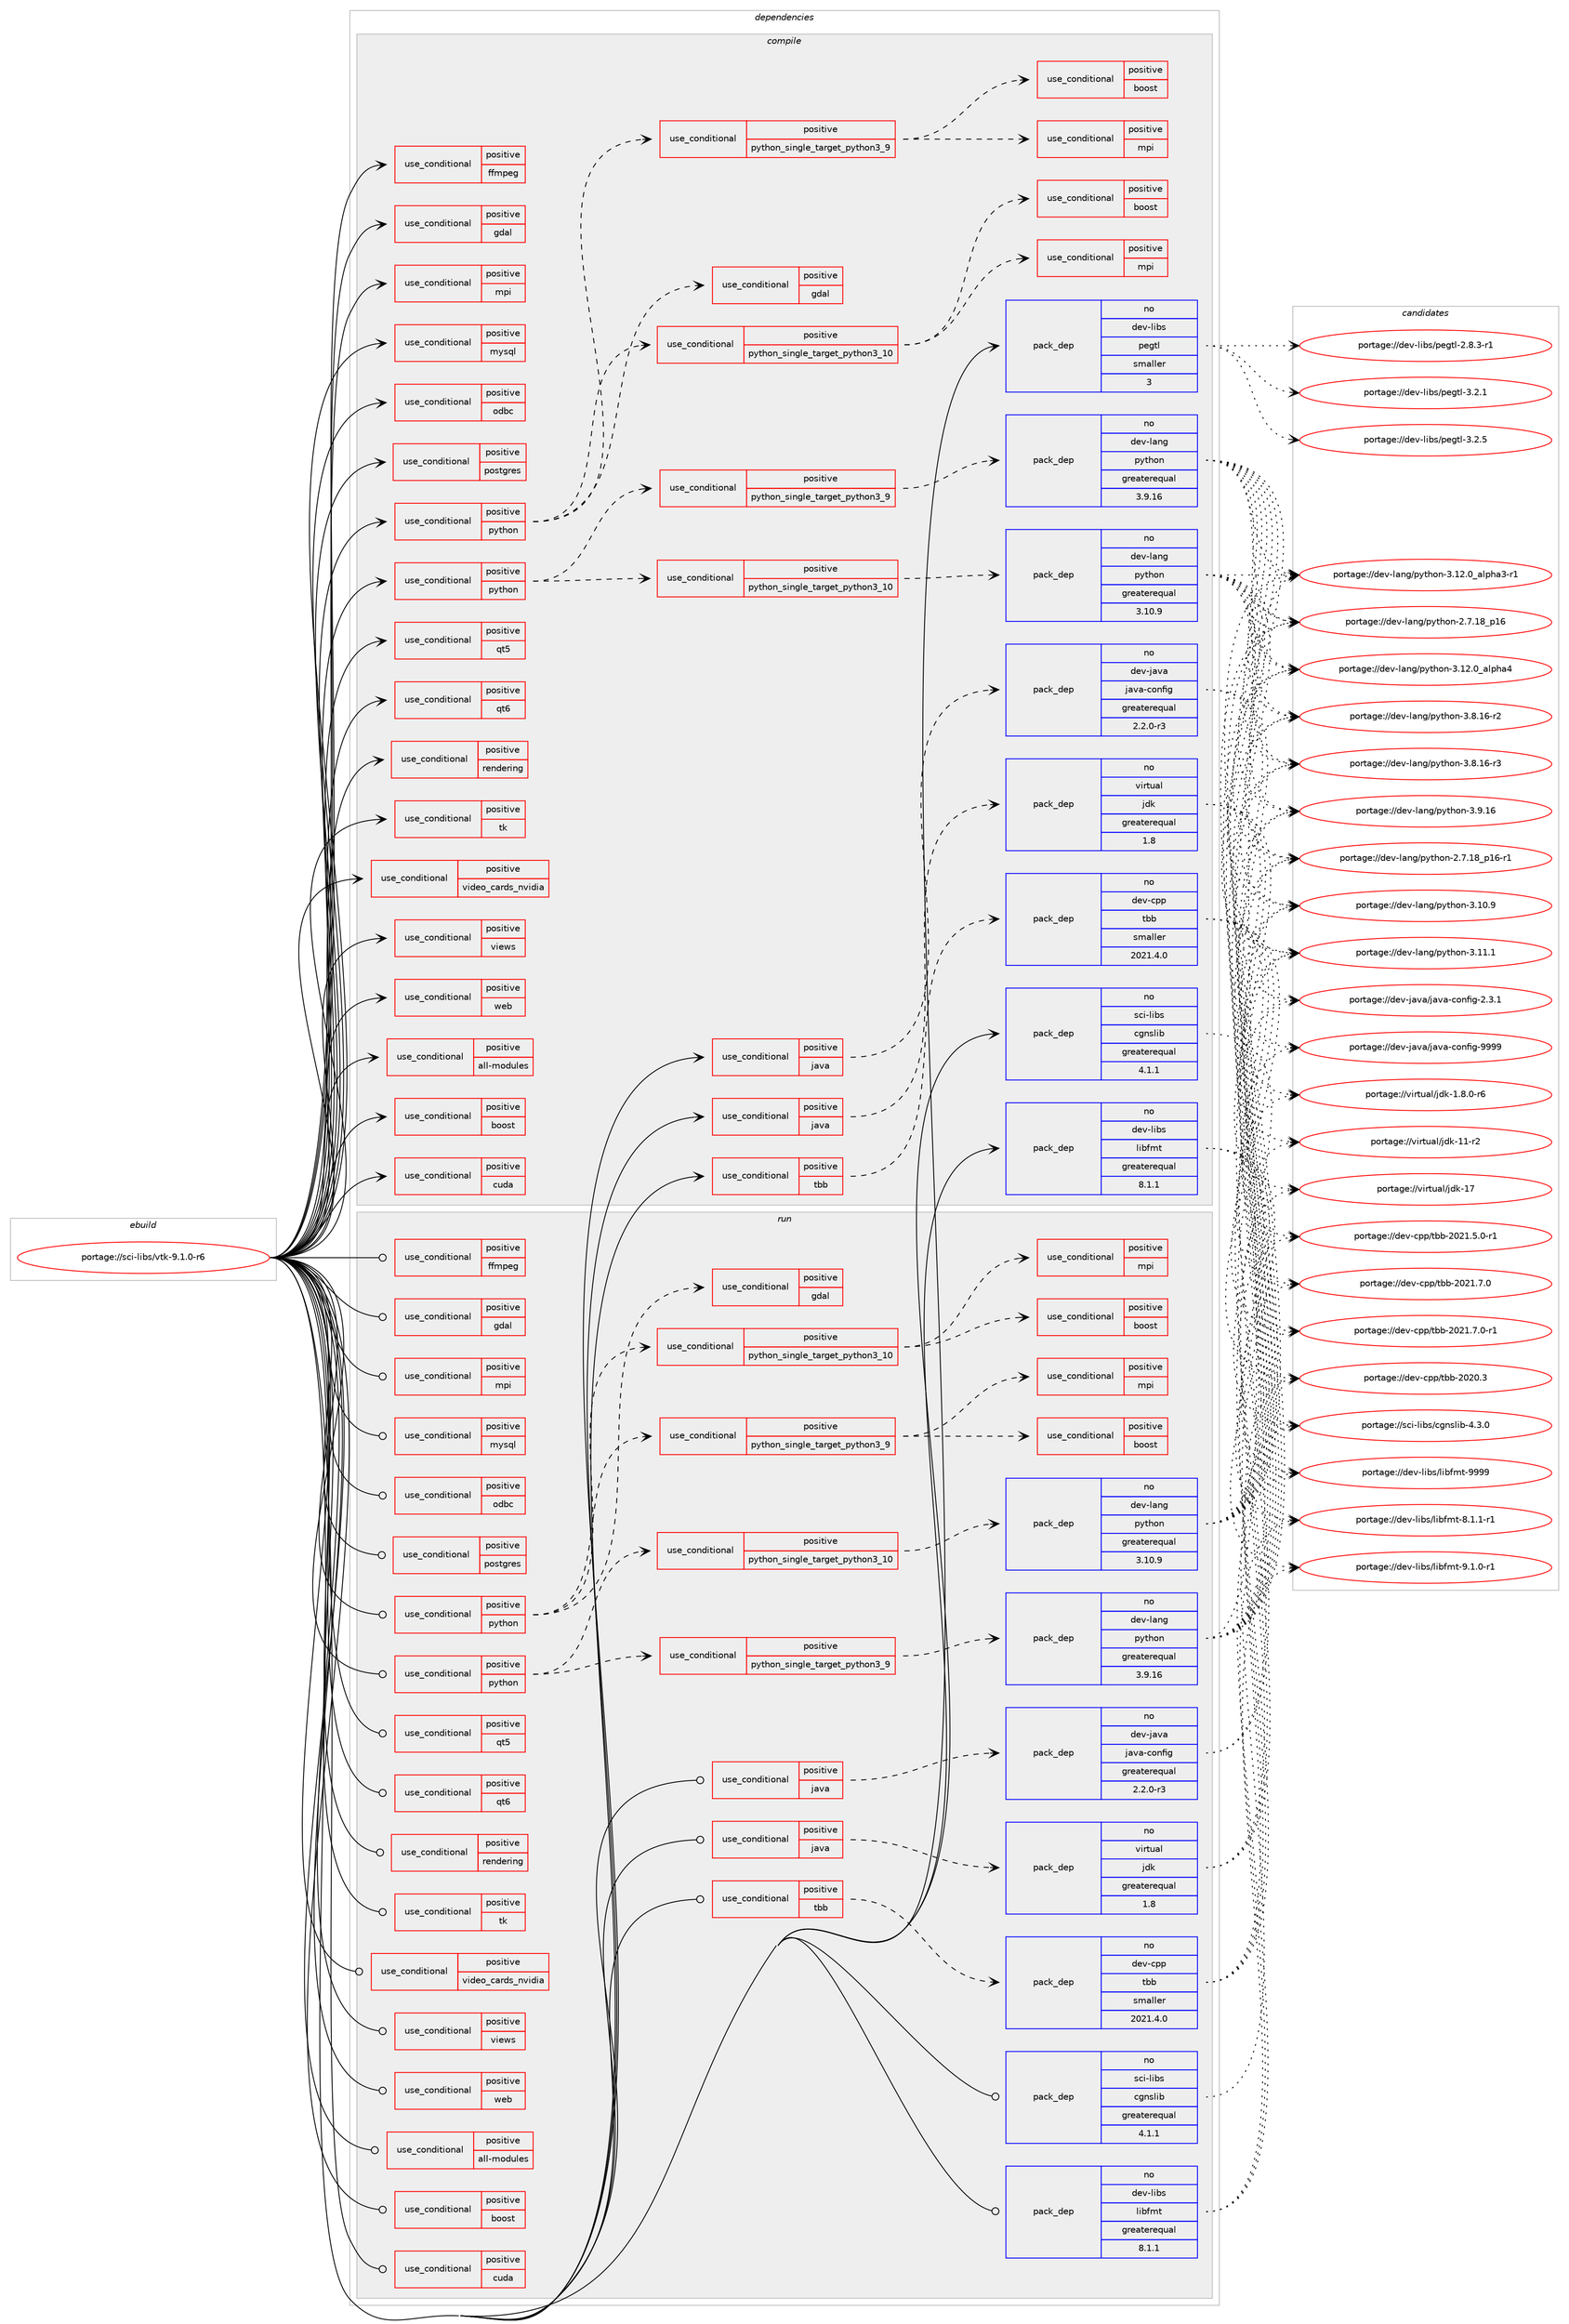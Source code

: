 digraph prolog {

# *************
# Graph options
# *************

newrank=true;
concentrate=true;
compound=true;
graph [rankdir=LR,fontname=Helvetica,fontsize=10,ranksep=1.5];#, ranksep=2.5, nodesep=0.2];
edge  [arrowhead=vee];
node  [fontname=Helvetica,fontsize=10];

# **********
# The ebuild
# **********

subgraph cluster_leftcol {
color=gray;
rank=same;
label=<<i>ebuild</i>>;
id [label="portage://sci-libs/vtk-9.1.0-r6", color=red, width=4, href="../sci-libs/vtk-9.1.0-r6.svg"];
}

# ****************
# The dependencies
# ****************

subgraph cluster_midcol {
color=gray;
label=<<i>dependencies</i>>;
subgraph cluster_compile {
fillcolor="#eeeeee";
style=filled;
label=<<i>compile</i>>;
subgraph cond2390 {
dependency3664 [label=<<TABLE BORDER="0" CELLBORDER="1" CELLSPACING="0" CELLPADDING="4"><TR><TD ROWSPAN="3" CELLPADDING="10">use_conditional</TD></TR><TR><TD>positive</TD></TR><TR><TD>all-modules</TD></TR></TABLE>>, shape=none, color=red];
# *** BEGIN UNKNOWN DEPENDENCY TYPE (TODO) ***
# dependency3664 -> package_dependency(portage://sci-libs/vtk-9.1.0-r6,install,no,sci-geosciences,liblas,none,[,,],[],[use(enable(gdal),none)])
# *** END UNKNOWN DEPENDENCY TYPE (TODO) ***

}
id:e -> dependency3664:w [weight=20,style="solid",arrowhead="vee"];
subgraph cond2391 {
dependency3665 [label=<<TABLE BORDER="0" CELLBORDER="1" CELLSPACING="0" CELLPADDING="4"><TR><TD ROWSPAN="3" CELLPADDING="10">use_conditional</TD></TR><TR><TD>positive</TD></TR><TR><TD>boost</TD></TR></TABLE>>, shape=none, color=red];
# *** BEGIN UNKNOWN DEPENDENCY TYPE (TODO) ***
# dependency3665 -> package_dependency(portage://sci-libs/vtk-9.1.0-r6,install,no,dev-libs,boost,none,[,,],any_same_slot,[use(optenable(mpi),none)])
# *** END UNKNOWN DEPENDENCY TYPE (TODO) ***

}
id:e -> dependency3665:w [weight=20,style="solid",arrowhead="vee"];
subgraph cond2392 {
dependency3666 [label=<<TABLE BORDER="0" CELLBORDER="1" CELLSPACING="0" CELLPADDING="4"><TR><TD ROWSPAN="3" CELLPADDING="10">use_conditional</TD></TR><TR><TD>positive</TD></TR><TR><TD>cuda</TD></TR></TABLE>>, shape=none, color=red];
# *** BEGIN UNKNOWN DEPENDENCY TYPE (TODO) ***
# dependency3666 -> package_dependency(portage://sci-libs/vtk-9.1.0-r6,install,no,dev-util,nvidia-cuda-toolkit,none,[,,],any_same_slot,[])
# *** END UNKNOWN DEPENDENCY TYPE (TODO) ***

}
id:e -> dependency3666:w [weight=20,style="solid",arrowhead="vee"];
subgraph cond2393 {
dependency3667 [label=<<TABLE BORDER="0" CELLBORDER="1" CELLSPACING="0" CELLPADDING="4"><TR><TD ROWSPAN="3" CELLPADDING="10">use_conditional</TD></TR><TR><TD>positive</TD></TR><TR><TD>ffmpeg</TD></TR></TABLE>>, shape=none, color=red];
# *** BEGIN UNKNOWN DEPENDENCY TYPE (TODO) ***
# dependency3667 -> package_dependency(portage://sci-libs/vtk-9.1.0-r6,install,no,media-video,ffmpeg,none,[,,],any_same_slot,[])
# *** END UNKNOWN DEPENDENCY TYPE (TODO) ***

}
id:e -> dependency3667:w [weight=20,style="solid",arrowhead="vee"];
subgraph cond2394 {
dependency3668 [label=<<TABLE BORDER="0" CELLBORDER="1" CELLSPACING="0" CELLPADDING="4"><TR><TD ROWSPAN="3" CELLPADDING="10">use_conditional</TD></TR><TR><TD>positive</TD></TR><TR><TD>gdal</TD></TR></TABLE>>, shape=none, color=red];
# *** BEGIN UNKNOWN DEPENDENCY TYPE (TODO) ***
# dependency3668 -> package_dependency(portage://sci-libs/vtk-9.1.0-r6,install,no,sci-libs,gdal,none,[,,],any_same_slot,[])
# *** END UNKNOWN DEPENDENCY TYPE (TODO) ***

}
id:e -> dependency3668:w [weight=20,style="solid",arrowhead="vee"];
subgraph cond2395 {
dependency3669 [label=<<TABLE BORDER="0" CELLBORDER="1" CELLSPACING="0" CELLPADDING="4"><TR><TD ROWSPAN="3" CELLPADDING="10">use_conditional</TD></TR><TR><TD>positive</TD></TR><TR><TD>java</TD></TR></TABLE>>, shape=none, color=red];
subgraph pack1238 {
dependency3670 [label=<<TABLE BORDER="0" CELLBORDER="1" CELLSPACING="0" CELLPADDING="4" WIDTH="220"><TR><TD ROWSPAN="6" CELLPADDING="30">pack_dep</TD></TR><TR><TD WIDTH="110">no</TD></TR><TR><TD>dev-java</TD></TR><TR><TD>java-config</TD></TR><TR><TD>greaterequal</TD></TR><TR><TD>2.2.0-r3</TD></TR></TABLE>>, shape=none, color=blue];
}
dependency3669:e -> dependency3670:w [weight=20,style="dashed",arrowhead="vee"];
}
id:e -> dependency3669:w [weight=20,style="solid",arrowhead="vee"];
subgraph cond2396 {
dependency3671 [label=<<TABLE BORDER="0" CELLBORDER="1" CELLSPACING="0" CELLPADDING="4"><TR><TD ROWSPAN="3" CELLPADDING="10">use_conditional</TD></TR><TR><TD>positive</TD></TR><TR><TD>java</TD></TR></TABLE>>, shape=none, color=red];
subgraph pack1239 {
dependency3672 [label=<<TABLE BORDER="0" CELLBORDER="1" CELLSPACING="0" CELLPADDING="4" WIDTH="220"><TR><TD ROWSPAN="6" CELLPADDING="30">pack_dep</TD></TR><TR><TD WIDTH="110">no</TD></TR><TR><TD>virtual</TD></TR><TR><TD>jdk</TD></TR><TR><TD>greaterequal</TD></TR><TR><TD>1.8</TD></TR></TABLE>>, shape=none, color=blue];
}
dependency3671:e -> dependency3672:w [weight=20,style="dashed",arrowhead="vee"];
}
id:e -> dependency3671:w [weight=20,style="solid",arrowhead="vee"];
subgraph cond2397 {
dependency3673 [label=<<TABLE BORDER="0" CELLBORDER="1" CELLSPACING="0" CELLPADDING="4"><TR><TD ROWSPAN="3" CELLPADDING="10">use_conditional</TD></TR><TR><TD>positive</TD></TR><TR><TD>mpi</TD></TR></TABLE>>, shape=none, color=red];
# *** BEGIN UNKNOWN DEPENDENCY TYPE (TODO) ***
# dependency3673 -> package_dependency(portage://sci-libs/vtk-9.1.0-r6,install,no,media-libs,glew,none,[,,],any_same_slot,[])
# *** END UNKNOWN DEPENDENCY TYPE (TODO) ***

# *** BEGIN UNKNOWN DEPENDENCY TYPE (TODO) ***
# dependency3673 -> package_dependency(portage://sci-libs/vtk-9.1.0-r6,install,no,sys-cluster,openmpi,none,[,,],[],[use(enable(cxx),none),use(enable(romio),none)])
# *** END UNKNOWN DEPENDENCY TYPE (TODO) ***

# *** BEGIN UNKNOWN DEPENDENCY TYPE (TODO) ***
# dependency3673 -> package_dependency(portage://sci-libs/vtk-9.1.0-r6,install,no,virtual,opengl,none,[,,],[],[])
# *** END UNKNOWN DEPENDENCY TYPE (TODO) ***

}
id:e -> dependency3673:w [weight=20,style="solid",arrowhead="vee"];
subgraph cond2398 {
dependency3674 [label=<<TABLE BORDER="0" CELLBORDER="1" CELLSPACING="0" CELLPADDING="4"><TR><TD ROWSPAN="3" CELLPADDING="10">use_conditional</TD></TR><TR><TD>positive</TD></TR><TR><TD>mysql</TD></TR></TABLE>>, shape=none, color=red];
# *** BEGIN UNKNOWN DEPENDENCY TYPE (TODO) ***
# dependency3674 -> package_dependency(portage://sci-libs/vtk-9.1.0-r6,install,no,dev-db,mariadb-connector-c,none,[,,],[],[])
# *** END UNKNOWN DEPENDENCY TYPE (TODO) ***

}
id:e -> dependency3674:w [weight=20,style="solid",arrowhead="vee"];
subgraph cond2399 {
dependency3675 [label=<<TABLE BORDER="0" CELLBORDER="1" CELLSPACING="0" CELLPADDING="4"><TR><TD ROWSPAN="3" CELLPADDING="10">use_conditional</TD></TR><TR><TD>positive</TD></TR><TR><TD>odbc</TD></TR></TABLE>>, shape=none, color=red];
# *** BEGIN UNKNOWN DEPENDENCY TYPE (TODO) ***
# dependency3675 -> package_dependency(portage://sci-libs/vtk-9.1.0-r6,install,no,dev-db,unixODBC,none,[,,],[],[])
# *** END UNKNOWN DEPENDENCY TYPE (TODO) ***

}
id:e -> dependency3675:w [weight=20,style="solid",arrowhead="vee"];
subgraph cond2400 {
dependency3676 [label=<<TABLE BORDER="0" CELLBORDER="1" CELLSPACING="0" CELLPADDING="4"><TR><TD ROWSPAN="3" CELLPADDING="10">use_conditional</TD></TR><TR><TD>positive</TD></TR><TR><TD>postgres</TD></TR></TABLE>>, shape=none, color=red];
# *** BEGIN UNKNOWN DEPENDENCY TYPE (TODO) ***
# dependency3676 -> package_dependency(portage://sci-libs/vtk-9.1.0-r6,install,no,dev-db,postgresql,none,[,,],any_same_slot,[])
# *** END UNKNOWN DEPENDENCY TYPE (TODO) ***

}
id:e -> dependency3676:w [weight=20,style="solid",arrowhead="vee"];
subgraph cond2401 {
dependency3677 [label=<<TABLE BORDER="0" CELLBORDER="1" CELLSPACING="0" CELLPADDING="4"><TR><TD ROWSPAN="3" CELLPADDING="10">use_conditional</TD></TR><TR><TD>positive</TD></TR><TR><TD>python</TD></TR></TABLE>>, shape=none, color=red];
subgraph cond2402 {
dependency3678 [label=<<TABLE BORDER="0" CELLBORDER="1" CELLSPACING="0" CELLPADDING="4"><TR><TD ROWSPAN="3" CELLPADDING="10">use_conditional</TD></TR><TR><TD>positive</TD></TR><TR><TD>python_single_target_python3_9</TD></TR></TABLE>>, shape=none, color=red];
subgraph cond2403 {
dependency3679 [label=<<TABLE BORDER="0" CELLBORDER="1" CELLSPACING="0" CELLPADDING="4"><TR><TD ROWSPAN="3" CELLPADDING="10">use_conditional</TD></TR><TR><TD>positive</TD></TR><TR><TD>boost</TD></TR></TABLE>>, shape=none, color=red];
# *** BEGIN UNKNOWN DEPENDENCY TYPE (TODO) ***
# dependency3679 -> package_dependency(portage://sci-libs/vtk-9.1.0-r6,install,no,dev-libs,boost,none,[,,],any_same_slot,[use(optenable(mpi),none),use(optenable(python),none),use(enable(python_targets_python3_9),negative)])
# *** END UNKNOWN DEPENDENCY TYPE (TODO) ***

}
dependency3678:e -> dependency3679:w [weight=20,style="dashed",arrowhead="vee"];
subgraph cond2404 {
dependency3680 [label=<<TABLE BORDER="0" CELLBORDER="1" CELLSPACING="0" CELLPADDING="4"><TR><TD ROWSPAN="3" CELLPADDING="10">use_conditional</TD></TR><TR><TD>positive</TD></TR><TR><TD>mpi</TD></TR></TABLE>>, shape=none, color=red];
# *** BEGIN UNKNOWN DEPENDENCY TYPE (TODO) ***
# dependency3680 -> package_dependency(portage://sci-libs/vtk-9.1.0-r6,install,no,dev-python,mpi4py,none,[,,],[],[use(enable(python_targets_python3_9),negative)])
# *** END UNKNOWN DEPENDENCY TYPE (TODO) ***

}
dependency3678:e -> dependency3680:w [weight=20,style="dashed",arrowhead="vee"];
}
dependency3677:e -> dependency3678:w [weight=20,style="dashed",arrowhead="vee"];
subgraph cond2405 {
dependency3681 [label=<<TABLE BORDER="0" CELLBORDER="1" CELLSPACING="0" CELLPADDING="4"><TR><TD ROWSPAN="3" CELLPADDING="10">use_conditional</TD></TR><TR><TD>positive</TD></TR><TR><TD>python_single_target_python3_10</TD></TR></TABLE>>, shape=none, color=red];
subgraph cond2406 {
dependency3682 [label=<<TABLE BORDER="0" CELLBORDER="1" CELLSPACING="0" CELLPADDING="4"><TR><TD ROWSPAN="3" CELLPADDING="10">use_conditional</TD></TR><TR><TD>positive</TD></TR><TR><TD>boost</TD></TR></TABLE>>, shape=none, color=red];
# *** BEGIN UNKNOWN DEPENDENCY TYPE (TODO) ***
# dependency3682 -> package_dependency(portage://sci-libs/vtk-9.1.0-r6,install,no,dev-libs,boost,none,[,,],any_same_slot,[use(optenable(mpi),none),use(optenable(python),none),use(enable(python_targets_python3_10),negative)])
# *** END UNKNOWN DEPENDENCY TYPE (TODO) ***

}
dependency3681:e -> dependency3682:w [weight=20,style="dashed",arrowhead="vee"];
subgraph cond2407 {
dependency3683 [label=<<TABLE BORDER="0" CELLBORDER="1" CELLSPACING="0" CELLPADDING="4"><TR><TD ROWSPAN="3" CELLPADDING="10">use_conditional</TD></TR><TR><TD>positive</TD></TR><TR><TD>mpi</TD></TR></TABLE>>, shape=none, color=red];
# *** BEGIN UNKNOWN DEPENDENCY TYPE (TODO) ***
# dependency3683 -> package_dependency(portage://sci-libs/vtk-9.1.0-r6,install,no,dev-python,mpi4py,none,[,,],[],[use(enable(python_targets_python3_10),negative)])
# *** END UNKNOWN DEPENDENCY TYPE (TODO) ***

}
dependency3681:e -> dependency3683:w [weight=20,style="dashed",arrowhead="vee"];
}
dependency3677:e -> dependency3681:w [weight=20,style="dashed",arrowhead="vee"];
subgraph cond2408 {
dependency3684 [label=<<TABLE BORDER="0" CELLBORDER="1" CELLSPACING="0" CELLPADDING="4"><TR><TD ROWSPAN="3" CELLPADDING="10">use_conditional</TD></TR><TR><TD>positive</TD></TR><TR><TD>gdal</TD></TR></TABLE>>, shape=none, color=red];
# *** BEGIN UNKNOWN DEPENDENCY TYPE (TODO) ***
# dependency3684 -> package_dependency(portage://sci-libs/vtk-9.1.0-r6,install,no,sci-libs,gdal,none,[,,],any_same_slot,[use(optenable(python),none),use(optenable(python_single_target_python3_9),negative),use(optenable(python_single_target_python3_10),negative)])
# *** END UNKNOWN DEPENDENCY TYPE (TODO) ***

}
dependency3677:e -> dependency3684:w [weight=20,style="dashed",arrowhead="vee"];
}
id:e -> dependency3677:w [weight=20,style="solid",arrowhead="vee"];
subgraph cond2409 {
dependency3685 [label=<<TABLE BORDER="0" CELLBORDER="1" CELLSPACING="0" CELLPADDING="4"><TR><TD ROWSPAN="3" CELLPADDING="10">use_conditional</TD></TR><TR><TD>positive</TD></TR><TR><TD>python</TD></TR></TABLE>>, shape=none, color=red];
subgraph cond2410 {
dependency3686 [label=<<TABLE BORDER="0" CELLBORDER="1" CELLSPACING="0" CELLPADDING="4"><TR><TD ROWSPAN="3" CELLPADDING="10">use_conditional</TD></TR><TR><TD>positive</TD></TR><TR><TD>python_single_target_python3_9</TD></TR></TABLE>>, shape=none, color=red];
subgraph pack1240 {
dependency3687 [label=<<TABLE BORDER="0" CELLBORDER="1" CELLSPACING="0" CELLPADDING="4" WIDTH="220"><TR><TD ROWSPAN="6" CELLPADDING="30">pack_dep</TD></TR><TR><TD WIDTH="110">no</TD></TR><TR><TD>dev-lang</TD></TR><TR><TD>python</TD></TR><TR><TD>greaterequal</TD></TR><TR><TD>3.9.16</TD></TR></TABLE>>, shape=none, color=blue];
}
dependency3686:e -> dependency3687:w [weight=20,style="dashed",arrowhead="vee"];
}
dependency3685:e -> dependency3686:w [weight=20,style="dashed",arrowhead="vee"];
subgraph cond2411 {
dependency3688 [label=<<TABLE BORDER="0" CELLBORDER="1" CELLSPACING="0" CELLPADDING="4"><TR><TD ROWSPAN="3" CELLPADDING="10">use_conditional</TD></TR><TR><TD>positive</TD></TR><TR><TD>python_single_target_python3_10</TD></TR></TABLE>>, shape=none, color=red];
subgraph pack1241 {
dependency3689 [label=<<TABLE BORDER="0" CELLBORDER="1" CELLSPACING="0" CELLPADDING="4" WIDTH="220"><TR><TD ROWSPAN="6" CELLPADDING="30">pack_dep</TD></TR><TR><TD WIDTH="110">no</TD></TR><TR><TD>dev-lang</TD></TR><TR><TD>python</TD></TR><TR><TD>greaterequal</TD></TR><TR><TD>3.10.9</TD></TR></TABLE>>, shape=none, color=blue];
}
dependency3688:e -> dependency3689:w [weight=20,style="dashed",arrowhead="vee"];
}
dependency3685:e -> dependency3688:w [weight=20,style="dashed",arrowhead="vee"];
}
id:e -> dependency3685:w [weight=20,style="solid",arrowhead="vee"];
subgraph cond2412 {
dependency3690 [label=<<TABLE BORDER="0" CELLBORDER="1" CELLSPACING="0" CELLPADDING="4"><TR><TD ROWSPAN="3" CELLPADDING="10">use_conditional</TD></TR><TR><TD>positive</TD></TR><TR><TD>qt5</TD></TR></TABLE>>, shape=none, color=red];
# *** BEGIN UNKNOWN DEPENDENCY TYPE (TODO) ***
# dependency3690 -> package_dependency(portage://sci-libs/vtk-9.1.0-r6,install,no,dev-qt,qtcore,none,[,,],[slot(5)],[])
# *** END UNKNOWN DEPENDENCY TYPE (TODO) ***

# *** BEGIN UNKNOWN DEPENDENCY TYPE (TODO) ***
# dependency3690 -> package_dependency(portage://sci-libs/vtk-9.1.0-r6,install,no,dev-qt,qtopengl,none,[,,],[slot(5)],[])
# *** END UNKNOWN DEPENDENCY TYPE (TODO) ***

# *** BEGIN UNKNOWN DEPENDENCY TYPE (TODO) ***
# dependency3690 -> package_dependency(portage://sci-libs/vtk-9.1.0-r6,install,no,dev-qt,qtquickcontrols2,none,[,,],[slot(5)],[])
# *** END UNKNOWN DEPENDENCY TYPE (TODO) ***

# *** BEGIN UNKNOWN DEPENDENCY TYPE (TODO) ***
# dependency3690 -> package_dependency(portage://sci-libs/vtk-9.1.0-r6,install,no,dev-qt,qtsql,none,[,,],[slot(5)],[])
# *** END UNKNOWN DEPENDENCY TYPE (TODO) ***

# *** BEGIN UNKNOWN DEPENDENCY TYPE (TODO) ***
# dependency3690 -> package_dependency(portage://sci-libs/vtk-9.1.0-r6,install,no,dev-qt,qtwidgets,none,[,,],[slot(5)],[])
# *** END UNKNOWN DEPENDENCY TYPE (TODO) ***

}
id:e -> dependency3690:w [weight=20,style="solid",arrowhead="vee"];
subgraph cond2413 {
dependency3691 [label=<<TABLE BORDER="0" CELLBORDER="1" CELLSPACING="0" CELLPADDING="4"><TR><TD ROWSPAN="3" CELLPADDING="10">use_conditional</TD></TR><TR><TD>positive</TD></TR><TR><TD>qt6</TD></TR></TABLE>>, shape=none, color=red];
# *** BEGIN UNKNOWN DEPENDENCY TYPE (TODO) ***
# dependency3691 -> package_dependency(portage://sci-libs/vtk-9.1.0-r6,install,no,dev-qt,qtbase,none,[,,],[slot(6)],[use(enable(gui),none),use(enable(opengl),none),use(enable(sql),none),use(enable(widgets),none)])
# *** END UNKNOWN DEPENDENCY TYPE (TODO) ***

# *** BEGIN UNKNOWN DEPENDENCY TYPE (TODO) ***
# dependency3691 -> package_dependency(portage://sci-libs/vtk-9.1.0-r6,install,no,dev-qt,qtdeclarative,none,[,,],[slot(6)],[use(enable(opengl),none)])
# *** END UNKNOWN DEPENDENCY TYPE (TODO) ***

# *** BEGIN UNKNOWN DEPENDENCY TYPE (TODO) ***
# dependency3691 -> package_dependency(portage://sci-libs/vtk-9.1.0-r6,install,no,dev-qt,qtshadertools,none,[,,],[slot(6)],[])
# *** END UNKNOWN DEPENDENCY TYPE (TODO) ***

}
id:e -> dependency3691:w [weight=20,style="solid",arrowhead="vee"];
subgraph cond2414 {
dependency3692 [label=<<TABLE BORDER="0" CELLBORDER="1" CELLSPACING="0" CELLPADDING="4"><TR><TD ROWSPAN="3" CELLPADDING="10">use_conditional</TD></TR><TR><TD>positive</TD></TR><TR><TD>rendering</TD></TR></TABLE>>, shape=none, color=red];
# *** BEGIN UNKNOWN DEPENDENCY TYPE (TODO) ***
# dependency3692 -> package_dependency(portage://sci-libs/vtk-9.1.0-r6,install,no,media-libs,freeglut,none,[,,],[],[])
# *** END UNKNOWN DEPENDENCY TYPE (TODO) ***

# *** BEGIN UNKNOWN DEPENDENCY TYPE (TODO) ***
# dependency3692 -> package_dependency(portage://sci-libs/vtk-9.1.0-r6,install,no,media-libs,glew,none,[,,],any_same_slot,[])
# *** END UNKNOWN DEPENDENCY TYPE (TODO) ***

# *** BEGIN UNKNOWN DEPENDENCY TYPE (TODO) ***
# dependency3692 -> package_dependency(portage://sci-libs/vtk-9.1.0-r6,install,no,media-libs,libsdl2,none,[,,],[],[])
# *** END UNKNOWN DEPENDENCY TYPE (TODO) ***

# *** BEGIN UNKNOWN DEPENDENCY TYPE (TODO) ***
# dependency3692 -> package_dependency(portage://sci-libs/vtk-9.1.0-r6,install,no,sci-libs,proj,none,[,,],any_same_slot,[])
# *** END UNKNOWN DEPENDENCY TYPE (TODO) ***

# *** BEGIN UNKNOWN DEPENDENCY TYPE (TODO) ***
# dependency3692 -> package_dependency(portage://sci-libs/vtk-9.1.0-r6,install,no,virtual,opengl,none,[,,],[],[])
# *** END UNKNOWN DEPENDENCY TYPE (TODO) ***

# *** BEGIN UNKNOWN DEPENDENCY TYPE (TODO) ***
# dependency3692 -> package_dependency(portage://sci-libs/vtk-9.1.0-r6,install,no,x11-libs,gl2ps,none,[,,],[],[])
# *** END UNKNOWN DEPENDENCY TYPE (TODO) ***

# *** BEGIN UNKNOWN DEPENDENCY TYPE (TODO) ***
# dependency3692 -> package_dependency(portage://sci-libs/vtk-9.1.0-r6,install,no,x11-libs,libXcursor,none,[,,],[],[])
# *** END UNKNOWN DEPENDENCY TYPE (TODO) ***

}
id:e -> dependency3692:w [weight=20,style="solid",arrowhead="vee"];
subgraph cond2415 {
dependency3693 [label=<<TABLE BORDER="0" CELLBORDER="1" CELLSPACING="0" CELLPADDING="4"><TR><TD ROWSPAN="3" CELLPADDING="10">use_conditional</TD></TR><TR><TD>positive</TD></TR><TR><TD>tbb</TD></TR></TABLE>>, shape=none, color=red];
subgraph pack1242 {
dependency3694 [label=<<TABLE BORDER="0" CELLBORDER="1" CELLSPACING="0" CELLPADDING="4" WIDTH="220"><TR><TD ROWSPAN="6" CELLPADDING="30">pack_dep</TD></TR><TR><TD WIDTH="110">no</TD></TR><TR><TD>dev-cpp</TD></TR><TR><TD>tbb</TD></TR><TR><TD>smaller</TD></TR><TR><TD>2021.4.0</TD></TR></TABLE>>, shape=none, color=blue];
}
dependency3693:e -> dependency3694:w [weight=20,style="dashed",arrowhead="vee"];
}
id:e -> dependency3693:w [weight=20,style="solid",arrowhead="vee"];
subgraph cond2416 {
dependency3695 [label=<<TABLE BORDER="0" CELLBORDER="1" CELLSPACING="0" CELLPADDING="4"><TR><TD ROWSPAN="3" CELLPADDING="10">use_conditional</TD></TR><TR><TD>positive</TD></TR><TR><TD>tk</TD></TR></TABLE>>, shape=none, color=red];
# *** BEGIN UNKNOWN DEPENDENCY TYPE (TODO) ***
# dependency3695 -> package_dependency(portage://sci-libs/vtk-9.1.0-r6,install,no,dev-lang,tk,none,[,,],any_same_slot,[])
# *** END UNKNOWN DEPENDENCY TYPE (TODO) ***

}
id:e -> dependency3695:w [weight=20,style="solid",arrowhead="vee"];
subgraph cond2417 {
dependency3696 [label=<<TABLE BORDER="0" CELLBORDER="1" CELLSPACING="0" CELLPADDING="4"><TR><TD ROWSPAN="3" CELLPADDING="10">use_conditional</TD></TR><TR><TD>positive</TD></TR><TR><TD>video_cards_nvidia</TD></TR></TABLE>>, shape=none, color=red];
# *** BEGIN UNKNOWN DEPENDENCY TYPE (TODO) ***
# dependency3696 -> package_dependency(portage://sci-libs/vtk-9.1.0-r6,install,no,x11-drivers,nvidia-drivers,none,[,,],[],[use(enable(tools),none),use(enable(static-libs),none)])
# *** END UNKNOWN DEPENDENCY TYPE (TODO) ***

}
id:e -> dependency3696:w [weight=20,style="solid",arrowhead="vee"];
subgraph cond2418 {
dependency3697 [label=<<TABLE BORDER="0" CELLBORDER="1" CELLSPACING="0" CELLPADDING="4"><TR><TD ROWSPAN="3" CELLPADDING="10">use_conditional</TD></TR><TR><TD>positive</TD></TR><TR><TD>views</TD></TR></TABLE>>, shape=none, color=red];
# *** BEGIN UNKNOWN DEPENDENCY TYPE (TODO) ***
# dependency3697 -> package_dependency(portage://sci-libs/vtk-9.1.0-r6,install,no,x11-libs,libICE,none,[,,],[],[])
# *** END UNKNOWN DEPENDENCY TYPE (TODO) ***

# *** BEGIN UNKNOWN DEPENDENCY TYPE (TODO) ***
# dependency3697 -> package_dependency(portage://sci-libs/vtk-9.1.0-r6,install,no,x11-libs,libXext,none,[,,],[],[])
# *** END UNKNOWN DEPENDENCY TYPE (TODO) ***

}
id:e -> dependency3697:w [weight=20,style="solid",arrowhead="vee"];
subgraph cond2419 {
dependency3698 [label=<<TABLE BORDER="0" CELLBORDER="1" CELLSPACING="0" CELLPADDING="4"><TR><TD ROWSPAN="3" CELLPADDING="10">use_conditional</TD></TR><TR><TD>positive</TD></TR><TR><TD>web</TD></TR></TABLE>>, shape=none, color=red];
# *** BEGIN UNKNOWN DEPENDENCY TYPE (TODO) ***
# dependency3698 -> package_dependency(portage://sci-libs/vtk-9.1.0-r6,install,no,app-admin,webapp-config,none,[,,],[],[])
# *** END UNKNOWN DEPENDENCY TYPE (TODO) ***

}
id:e -> dependency3698:w [weight=20,style="solid",arrowhead="vee"];
# *** BEGIN UNKNOWN DEPENDENCY TYPE (TODO) ***
# id -> package_dependency(portage://sci-libs/vtk-9.1.0-r6,install,no,app-arch,lz4,none,[,,],any_same_slot,[])
# *** END UNKNOWN DEPENDENCY TYPE (TODO) ***

# *** BEGIN UNKNOWN DEPENDENCY TYPE (TODO) ***
# id -> package_dependency(portage://sci-libs/vtk-9.1.0-r6,install,no,app-arch,xz-utils,none,[,,],[],[])
# *** END UNKNOWN DEPENDENCY TYPE (TODO) ***

# *** BEGIN UNKNOWN DEPENDENCY TYPE (TODO) ***
# id -> package_dependency(portage://sci-libs/vtk-9.1.0-r6,install,no,dev-cpp,eigen,none,[,,],[],[])
# *** END UNKNOWN DEPENDENCY TYPE (TODO) ***

# *** BEGIN UNKNOWN DEPENDENCY TYPE (TODO) ***
# id -> package_dependency(portage://sci-libs/vtk-9.1.0-r6,install,no,dev-db,sqlite,none,[,,],[slot(3)],[])
# *** END UNKNOWN DEPENDENCY TYPE (TODO) ***

# *** BEGIN UNKNOWN DEPENDENCY TYPE (TODO) ***
# id -> package_dependency(portage://sci-libs/vtk-9.1.0-r6,install,no,dev-libs,double-conversion,none,[,,],any_same_slot,[])
# *** END UNKNOWN DEPENDENCY TYPE (TODO) ***

# *** BEGIN UNKNOWN DEPENDENCY TYPE (TODO) ***
# id -> package_dependency(portage://sci-libs/vtk-9.1.0-r6,install,no,dev-libs,expat,none,[,,],[],[])
# *** END UNKNOWN DEPENDENCY TYPE (TODO) ***

# *** BEGIN UNKNOWN DEPENDENCY TYPE (TODO) ***
# id -> package_dependency(portage://sci-libs/vtk-9.1.0-r6,install,no,dev-libs,icu,none,[,,],any_same_slot,[])
# *** END UNKNOWN DEPENDENCY TYPE (TODO) ***

# *** BEGIN UNKNOWN DEPENDENCY TYPE (TODO) ***
# id -> package_dependency(portage://sci-libs/vtk-9.1.0-r6,install,no,dev-libs,jsoncpp,none,[,,],any_same_slot,[])
# *** END UNKNOWN DEPENDENCY TYPE (TODO) ***

subgraph pack1243 {
dependency3699 [label=<<TABLE BORDER="0" CELLBORDER="1" CELLSPACING="0" CELLPADDING="4" WIDTH="220"><TR><TD ROWSPAN="6" CELLPADDING="30">pack_dep</TD></TR><TR><TD WIDTH="110">no</TD></TR><TR><TD>dev-libs</TD></TR><TR><TD>libfmt</TD></TR><TR><TD>greaterequal</TD></TR><TR><TD>8.1.1</TD></TR></TABLE>>, shape=none, color=blue];
}
id:e -> dependency3699:w [weight=20,style="solid",arrowhead="vee"];
# *** BEGIN UNKNOWN DEPENDENCY TYPE (TODO) ***
# id -> package_dependency(portage://sci-libs/vtk-9.1.0-r6,install,no,dev-libs,libxml2,none,[,,],[slot(2)],[])
# *** END UNKNOWN DEPENDENCY TYPE (TODO) ***

# *** BEGIN UNKNOWN DEPENDENCY TYPE (TODO) ***
# id -> package_dependency(portage://sci-libs/vtk-9.1.0-r6,install,no,dev-libs,libzip,none,[,,],any_same_slot,[])
# *** END UNKNOWN DEPENDENCY TYPE (TODO) ***

subgraph pack1244 {
dependency3700 [label=<<TABLE BORDER="0" CELLBORDER="1" CELLSPACING="0" CELLPADDING="4" WIDTH="220"><TR><TD ROWSPAN="6" CELLPADDING="30">pack_dep</TD></TR><TR><TD WIDTH="110">no</TD></TR><TR><TD>dev-libs</TD></TR><TR><TD>pegtl</TD></TR><TR><TD>smaller</TD></TR><TR><TD>3</TD></TR></TABLE>>, shape=none, color=blue];
}
id:e -> dependency3700:w [weight=20,style="solid",arrowhead="vee"];
# *** BEGIN UNKNOWN DEPENDENCY TYPE (TODO) ***
# id -> package_dependency(portage://sci-libs/vtk-9.1.0-r6,install,no,dev-libs,pugixml,none,[,,],[],[])
# *** END UNKNOWN DEPENDENCY TYPE (TODO) ***

# *** BEGIN UNKNOWN DEPENDENCY TYPE (TODO) ***
# id -> package_dependency(portage://sci-libs/vtk-9.1.0-r6,install,no,dev-libs,utfcpp,none,[,,],[],[])
# *** END UNKNOWN DEPENDENCY TYPE (TODO) ***

# *** BEGIN UNKNOWN DEPENDENCY TYPE (TODO) ***
# id -> package_dependency(portage://sci-libs/vtk-9.1.0-r6,install,no,media-libs,freetype,none,[,,],[],[])
# *** END UNKNOWN DEPENDENCY TYPE (TODO) ***

# *** BEGIN UNKNOWN DEPENDENCY TYPE (TODO) ***
# id -> package_dependency(portage://sci-libs/vtk-9.1.0-r6,install,no,media-libs,libjpeg-turbo,none,[,,],[],[])
# *** END UNKNOWN DEPENDENCY TYPE (TODO) ***

# *** BEGIN UNKNOWN DEPENDENCY TYPE (TODO) ***
# id -> package_dependency(portage://sci-libs/vtk-9.1.0-r6,install,no,media-libs,libogg,none,[,,],[],[])
# *** END UNKNOWN DEPENDENCY TYPE (TODO) ***

# *** BEGIN UNKNOWN DEPENDENCY TYPE (TODO) ***
# id -> package_dependency(portage://sci-libs/vtk-9.1.0-r6,install,no,media-libs,libpng,none,[,,],any_same_slot,[])
# *** END UNKNOWN DEPENDENCY TYPE (TODO) ***

# *** BEGIN UNKNOWN DEPENDENCY TYPE (TODO) ***
# id -> package_dependency(portage://sci-libs/vtk-9.1.0-r6,install,no,media-libs,libtheora,none,[,,],[],[])
# *** END UNKNOWN DEPENDENCY TYPE (TODO) ***

# *** BEGIN UNKNOWN DEPENDENCY TYPE (TODO) ***
# id -> package_dependency(portage://sci-libs/vtk-9.1.0-r6,install,no,media-libs,tiff,none,[,,],any_same_slot,[])
# *** END UNKNOWN DEPENDENCY TYPE (TODO) ***

subgraph pack1245 {
dependency3701 [label=<<TABLE BORDER="0" CELLBORDER="1" CELLSPACING="0" CELLPADDING="4" WIDTH="220"><TR><TD ROWSPAN="6" CELLPADDING="30">pack_dep</TD></TR><TR><TD WIDTH="110">no</TD></TR><TR><TD>sci-libs</TD></TR><TR><TD>cgnslib</TD></TR><TR><TD>greaterequal</TD></TR><TR><TD>4.1.1</TD></TR></TABLE>>, shape=none, color=blue];
}
id:e -> dependency3701:w [weight=20,style="solid",arrowhead="vee"];
# *** BEGIN UNKNOWN DEPENDENCY TYPE (TODO) ***
# id -> package_dependency(portage://sci-libs/vtk-9.1.0-r6,install,no,sci-libs,hdf5,none,[,,],any_same_slot,[use(equal(mpi),none)])
# *** END UNKNOWN DEPENDENCY TYPE (TODO) ***

# *** BEGIN UNKNOWN DEPENDENCY TYPE (TODO) ***
# id -> package_dependency(portage://sci-libs/vtk-9.1.0-r6,install,no,sci-libs,netcdf,none,[,,],any_same_slot,[use(equal(mpi),none)])
# *** END UNKNOWN DEPENDENCY TYPE (TODO) ***

# *** BEGIN UNKNOWN DEPENDENCY TYPE (TODO) ***
# id -> package_dependency(portage://sci-libs/vtk-9.1.0-r6,install,no,sys-libs,zlib,none,[,,],[],[])
# *** END UNKNOWN DEPENDENCY TYPE (TODO) ***

}
subgraph cluster_compileandrun {
fillcolor="#eeeeee";
style=filled;
label=<<i>compile and run</i>>;
}
subgraph cluster_run {
fillcolor="#eeeeee";
style=filled;
label=<<i>run</i>>;
subgraph cond2420 {
dependency3702 [label=<<TABLE BORDER="0" CELLBORDER="1" CELLSPACING="0" CELLPADDING="4"><TR><TD ROWSPAN="3" CELLPADDING="10">use_conditional</TD></TR><TR><TD>positive</TD></TR><TR><TD>all-modules</TD></TR></TABLE>>, shape=none, color=red];
# *** BEGIN UNKNOWN DEPENDENCY TYPE (TODO) ***
# dependency3702 -> package_dependency(portage://sci-libs/vtk-9.1.0-r6,run,no,sci-geosciences,liblas,none,[,,],[],[use(enable(gdal),none)])
# *** END UNKNOWN DEPENDENCY TYPE (TODO) ***

}
id:e -> dependency3702:w [weight=20,style="solid",arrowhead="odot"];
subgraph cond2421 {
dependency3703 [label=<<TABLE BORDER="0" CELLBORDER="1" CELLSPACING="0" CELLPADDING="4"><TR><TD ROWSPAN="3" CELLPADDING="10">use_conditional</TD></TR><TR><TD>positive</TD></TR><TR><TD>boost</TD></TR></TABLE>>, shape=none, color=red];
# *** BEGIN UNKNOWN DEPENDENCY TYPE (TODO) ***
# dependency3703 -> package_dependency(portage://sci-libs/vtk-9.1.0-r6,run,no,dev-libs,boost,none,[,,],any_same_slot,[use(optenable(mpi),none)])
# *** END UNKNOWN DEPENDENCY TYPE (TODO) ***

}
id:e -> dependency3703:w [weight=20,style="solid",arrowhead="odot"];
subgraph cond2422 {
dependency3704 [label=<<TABLE BORDER="0" CELLBORDER="1" CELLSPACING="0" CELLPADDING="4"><TR><TD ROWSPAN="3" CELLPADDING="10">use_conditional</TD></TR><TR><TD>positive</TD></TR><TR><TD>cuda</TD></TR></TABLE>>, shape=none, color=red];
# *** BEGIN UNKNOWN DEPENDENCY TYPE (TODO) ***
# dependency3704 -> package_dependency(portage://sci-libs/vtk-9.1.0-r6,run,no,dev-util,nvidia-cuda-toolkit,none,[,,],any_same_slot,[])
# *** END UNKNOWN DEPENDENCY TYPE (TODO) ***

}
id:e -> dependency3704:w [weight=20,style="solid",arrowhead="odot"];
subgraph cond2423 {
dependency3705 [label=<<TABLE BORDER="0" CELLBORDER="1" CELLSPACING="0" CELLPADDING="4"><TR><TD ROWSPAN="3" CELLPADDING="10">use_conditional</TD></TR><TR><TD>positive</TD></TR><TR><TD>ffmpeg</TD></TR></TABLE>>, shape=none, color=red];
# *** BEGIN UNKNOWN DEPENDENCY TYPE (TODO) ***
# dependency3705 -> package_dependency(portage://sci-libs/vtk-9.1.0-r6,run,no,media-video,ffmpeg,none,[,,],any_same_slot,[])
# *** END UNKNOWN DEPENDENCY TYPE (TODO) ***

}
id:e -> dependency3705:w [weight=20,style="solid",arrowhead="odot"];
subgraph cond2424 {
dependency3706 [label=<<TABLE BORDER="0" CELLBORDER="1" CELLSPACING="0" CELLPADDING="4"><TR><TD ROWSPAN="3" CELLPADDING="10">use_conditional</TD></TR><TR><TD>positive</TD></TR><TR><TD>gdal</TD></TR></TABLE>>, shape=none, color=red];
# *** BEGIN UNKNOWN DEPENDENCY TYPE (TODO) ***
# dependency3706 -> package_dependency(portage://sci-libs/vtk-9.1.0-r6,run,no,sci-libs,gdal,none,[,,],any_same_slot,[])
# *** END UNKNOWN DEPENDENCY TYPE (TODO) ***

}
id:e -> dependency3706:w [weight=20,style="solid",arrowhead="odot"];
subgraph cond2425 {
dependency3707 [label=<<TABLE BORDER="0" CELLBORDER="1" CELLSPACING="0" CELLPADDING="4"><TR><TD ROWSPAN="3" CELLPADDING="10">use_conditional</TD></TR><TR><TD>positive</TD></TR><TR><TD>java</TD></TR></TABLE>>, shape=none, color=red];
subgraph pack1246 {
dependency3708 [label=<<TABLE BORDER="0" CELLBORDER="1" CELLSPACING="0" CELLPADDING="4" WIDTH="220"><TR><TD ROWSPAN="6" CELLPADDING="30">pack_dep</TD></TR><TR><TD WIDTH="110">no</TD></TR><TR><TD>dev-java</TD></TR><TR><TD>java-config</TD></TR><TR><TD>greaterequal</TD></TR><TR><TD>2.2.0-r3</TD></TR></TABLE>>, shape=none, color=blue];
}
dependency3707:e -> dependency3708:w [weight=20,style="dashed",arrowhead="vee"];
}
id:e -> dependency3707:w [weight=20,style="solid",arrowhead="odot"];
subgraph cond2426 {
dependency3709 [label=<<TABLE BORDER="0" CELLBORDER="1" CELLSPACING="0" CELLPADDING="4"><TR><TD ROWSPAN="3" CELLPADDING="10">use_conditional</TD></TR><TR><TD>positive</TD></TR><TR><TD>java</TD></TR></TABLE>>, shape=none, color=red];
subgraph pack1247 {
dependency3710 [label=<<TABLE BORDER="0" CELLBORDER="1" CELLSPACING="0" CELLPADDING="4" WIDTH="220"><TR><TD ROWSPAN="6" CELLPADDING="30">pack_dep</TD></TR><TR><TD WIDTH="110">no</TD></TR><TR><TD>virtual</TD></TR><TR><TD>jdk</TD></TR><TR><TD>greaterequal</TD></TR><TR><TD>1.8</TD></TR></TABLE>>, shape=none, color=blue];
}
dependency3709:e -> dependency3710:w [weight=20,style="dashed",arrowhead="vee"];
}
id:e -> dependency3709:w [weight=20,style="solid",arrowhead="odot"];
subgraph cond2427 {
dependency3711 [label=<<TABLE BORDER="0" CELLBORDER="1" CELLSPACING="0" CELLPADDING="4"><TR><TD ROWSPAN="3" CELLPADDING="10">use_conditional</TD></TR><TR><TD>positive</TD></TR><TR><TD>mpi</TD></TR></TABLE>>, shape=none, color=red];
# *** BEGIN UNKNOWN DEPENDENCY TYPE (TODO) ***
# dependency3711 -> package_dependency(portage://sci-libs/vtk-9.1.0-r6,run,no,media-libs,glew,none,[,,],any_same_slot,[])
# *** END UNKNOWN DEPENDENCY TYPE (TODO) ***

# *** BEGIN UNKNOWN DEPENDENCY TYPE (TODO) ***
# dependency3711 -> package_dependency(portage://sci-libs/vtk-9.1.0-r6,run,no,sys-cluster,openmpi,none,[,,],[],[use(enable(cxx),none),use(enable(romio),none)])
# *** END UNKNOWN DEPENDENCY TYPE (TODO) ***

# *** BEGIN UNKNOWN DEPENDENCY TYPE (TODO) ***
# dependency3711 -> package_dependency(portage://sci-libs/vtk-9.1.0-r6,run,no,virtual,opengl,none,[,,],[],[])
# *** END UNKNOWN DEPENDENCY TYPE (TODO) ***

}
id:e -> dependency3711:w [weight=20,style="solid",arrowhead="odot"];
subgraph cond2428 {
dependency3712 [label=<<TABLE BORDER="0" CELLBORDER="1" CELLSPACING="0" CELLPADDING="4"><TR><TD ROWSPAN="3" CELLPADDING="10">use_conditional</TD></TR><TR><TD>positive</TD></TR><TR><TD>mysql</TD></TR></TABLE>>, shape=none, color=red];
# *** BEGIN UNKNOWN DEPENDENCY TYPE (TODO) ***
# dependency3712 -> package_dependency(portage://sci-libs/vtk-9.1.0-r6,run,no,dev-db,mariadb-connector-c,none,[,,],[],[])
# *** END UNKNOWN DEPENDENCY TYPE (TODO) ***

}
id:e -> dependency3712:w [weight=20,style="solid",arrowhead="odot"];
subgraph cond2429 {
dependency3713 [label=<<TABLE BORDER="0" CELLBORDER="1" CELLSPACING="0" CELLPADDING="4"><TR><TD ROWSPAN="3" CELLPADDING="10">use_conditional</TD></TR><TR><TD>positive</TD></TR><TR><TD>odbc</TD></TR></TABLE>>, shape=none, color=red];
# *** BEGIN UNKNOWN DEPENDENCY TYPE (TODO) ***
# dependency3713 -> package_dependency(portage://sci-libs/vtk-9.1.0-r6,run,no,dev-db,unixODBC,none,[,,],[],[])
# *** END UNKNOWN DEPENDENCY TYPE (TODO) ***

}
id:e -> dependency3713:w [weight=20,style="solid",arrowhead="odot"];
subgraph cond2430 {
dependency3714 [label=<<TABLE BORDER="0" CELLBORDER="1" CELLSPACING="0" CELLPADDING="4"><TR><TD ROWSPAN="3" CELLPADDING="10">use_conditional</TD></TR><TR><TD>positive</TD></TR><TR><TD>postgres</TD></TR></TABLE>>, shape=none, color=red];
# *** BEGIN UNKNOWN DEPENDENCY TYPE (TODO) ***
# dependency3714 -> package_dependency(portage://sci-libs/vtk-9.1.0-r6,run,no,dev-db,postgresql,none,[,,],any_same_slot,[])
# *** END UNKNOWN DEPENDENCY TYPE (TODO) ***

}
id:e -> dependency3714:w [weight=20,style="solid",arrowhead="odot"];
subgraph cond2431 {
dependency3715 [label=<<TABLE BORDER="0" CELLBORDER="1" CELLSPACING="0" CELLPADDING="4"><TR><TD ROWSPAN="3" CELLPADDING="10">use_conditional</TD></TR><TR><TD>positive</TD></TR><TR><TD>python</TD></TR></TABLE>>, shape=none, color=red];
subgraph cond2432 {
dependency3716 [label=<<TABLE BORDER="0" CELLBORDER="1" CELLSPACING="0" CELLPADDING="4"><TR><TD ROWSPAN="3" CELLPADDING="10">use_conditional</TD></TR><TR><TD>positive</TD></TR><TR><TD>python_single_target_python3_9</TD></TR></TABLE>>, shape=none, color=red];
subgraph cond2433 {
dependency3717 [label=<<TABLE BORDER="0" CELLBORDER="1" CELLSPACING="0" CELLPADDING="4"><TR><TD ROWSPAN="3" CELLPADDING="10">use_conditional</TD></TR><TR><TD>positive</TD></TR><TR><TD>boost</TD></TR></TABLE>>, shape=none, color=red];
# *** BEGIN UNKNOWN DEPENDENCY TYPE (TODO) ***
# dependency3717 -> package_dependency(portage://sci-libs/vtk-9.1.0-r6,run,no,dev-libs,boost,none,[,,],any_same_slot,[use(optenable(mpi),none),use(optenable(python),none),use(enable(python_targets_python3_9),negative)])
# *** END UNKNOWN DEPENDENCY TYPE (TODO) ***

}
dependency3716:e -> dependency3717:w [weight=20,style="dashed",arrowhead="vee"];
subgraph cond2434 {
dependency3718 [label=<<TABLE BORDER="0" CELLBORDER="1" CELLSPACING="0" CELLPADDING="4"><TR><TD ROWSPAN="3" CELLPADDING="10">use_conditional</TD></TR><TR><TD>positive</TD></TR><TR><TD>mpi</TD></TR></TABLE>>, shape=none, color=red];
# *** BEGIN UNKNOWN DEPENDENCY TYPE (TODO) ***
# dependency3718 -> package_dependency(portage://sci-libs/vtk-9.1.0-r6,run,no,dev-python,mpi4py,none,[,,],[],[use(enable(python_targets_python3_9),negative)])
# *** END UNKNOWN DEPENDENCY TYPE (TODO) ***

}
dependency3716:e -> dependency3718:w [weight=20,style="dashed",arrowhead="vee"];
}
dependency3715:e -> dependency3716:w [weight=20,style="dashed",arrowhead="vee"];
subgraph cond2435 {
dependency3719 [label=<<TABLE BORDER="0" CELLBORDER="1" CELLSPACING="0" CELLPADDING="4"><TR><TD ROWSPAN="3" CELLPADDING="10">use_conditional</TD></TR><TR><TD>positive</TD></TR><TR><TD>python_single_target_python3_10</TD></TR></TABLE>>, shape=none, color=red];
subgraph cond2436 {
dependency3720 [label=<<TABLE BORDER="0" CELLBORDER="1" CELLSPACING="0" CELLPADDING="4"><TR><TD ROWSPAN="3" CELLPADDING="10">use_conditional</TD></TR><TR><TD>positive</TD></TR><TR><TD>boost</TD></TR></TABLE>>, shape=none, color=red];
# *** BEGIN UNKNOWN DEPENDENCY TYPE (TODO) ***
# dependency3720 -> package_dependency(portage://sci-libs/vtk-9.1.0-r6,run,no,dev-libs,boost,none,[,,],any_same_slot,[use(optenable(mpi),none),use(optenable(python),none),use(enable(python_targets_python3_10),negative)])
# *** END UNKNOWN DEPENDENCY TYPE (TODO) ***

}
dependency3719:e -> dependency3720:w [weight=20,style="dashed",arrowhead="vee"];
subgraph cond2437 {
dependency3721 [label=<<TABLE BORDER="0" CELLBORDER="1" CELLSPACING="0" CELLPADDING="4"><TR><TD ROWSPAN="3" CELLPADDING="10">use_conditional</TD></TR><TR><TD>positive</TD></TR><TR><TD>mpi</TD></TR></TABLE>>, shape=none, color=red];
# *** BEGIN UNKNOWN DEPENDENCY TYPE (TODO) ***
# dependency3721 -> package_dependency(portage://sci-libs/vtk-9.1.0-r6,run,no,dev-python,mpi4py,none,[,,],[],[use(enable(python_targets_python3_10),negative)])
# *** END UNKNOWN DEPENDENCY TYPE (TODO) ***

}
dependency3719:e -> dependency3721:w [weight=20,style="dashed",arrowhead="vee"];
}
dependency3715:e -> dependency3719:w [weight=20,style="dashed",arrowhead="vee"];
subgraph cond2438 {
dependency3722 [label=<<TABLE BORDER="0" CELLBORDER="1" CELLSPACING="0" CELLPADDING="4"><TR><TD ROWSPAN="3" CELLPADDING="10">use_conditional</TD></TR><TR><TD>positive</TD></TR><TR><TD>gdal</TD></TR></TABLE>>, shape=none, color=red];
# *** BEGIN UNKNOWN DEPENDENCY TYPE (TODO) ***
# dependency3722 -> package_dependency(portage://sci-libs/vtk-9.1.0-r6,run,no,sci-libs,gdal,none,[,,],any_same_slot,[use(optenable(python),none),use(optenable(python_single_target_python3_9),negative),use(optenable(python_single_target_python3_10),negative)])
# *** END UNKNOWN DEPENDENCY TYPE (TODO) ***

}
dependency3715:e -> dependency3722:w [weight=20,style="dashed",arrowhead="vee"];
}
id:e -> dependency3715:w [weight=20,style="solid",arrowhead="odot"];
subgraph cond2439 {
dependency3723 [label=<<TABLE BORDER="0" CELLBORDER="1" CELLSPACING="0" CELLPADDING="4"><TR><TD ROWSPAN="3" CELLPADDING="10">use_conditional</TD></TR><TR><TD>positive</TD></TR><TR><TD>python</TD></TR></TABLE>>, shape=none, color=red];
subgraph cond2440 {
dependency3724 [label=<<TABLE BORDER="0" CELLBORDER="1" CELLSPACING="0" CELLPADDING="4"><TR><TD ROWSPAN="3" CELLPADDING="10">use_conditional</TD></TR><TR><TD>positive</TD></TR><TR><TD>python_single_target_python3_9</TD></TR></TABLE>>, shape=none, color=red];
subgraph pack1248 {
dependency3725 [label=<<TABLE BORDER="0" CELLBORDER="1" CELLSPACING="0" CELLPADDING="4" WIDTH="220"><TR><TD ROWSPAN="6" CELLPADDING="30">pack_dep</TD></TR><TR><TD WIDTH="110">no</TD></TR><TR><TD>dev-lang</TD></TR><TR><TD>python</TD></TR><TR><TD>greaterequal</TD></TR><TR><TD>3.9.16</TD></TR></TABLE>>, shape=none, color=blue];
}
dependency3724:e -> dependency3725:w [weight=20,style="dashed",arrowhead="vee"];
}
dependency3723:e -> dependency3724:w [weight=20,style="dashed",arrowhead="vee"];
subgraph cond2441 {
dependency3726 [label=<<TABLE BORDER="0" CELLBORDER="1" CELLSPACING="0" CELLPADDING="4"><TR><TD ROWSPAN="3" CELLPADDING="10">use_conditional</TD></TR><TR><TD>positive</TD></TR><TR><TD>python_single_target_python3_10</TD></TR></TABLE>>, shape=none, color=red];
subgraph pack1249 {
dependency3727 [label=<<TABLE BORDER="0" CELLBORDER="1" CELLSPACING="0" CELLPADDING="4" WIDTH="220"><TR><TD ROWSPAN="6" CELLPADDING="30">pack_dep</TD></TR><TR><TD WIDTH="110">no</TD></TR><TR><TD>dev-lang</TD></TR><TR><TD>python</TD></TR><TR><TD>greaterequal</TD></TR><TR><TD>3.10.9</TD></TR></TABLE>>, shape=none, color=blue];
}
dependency3726:e -> dependency3727:w [weight=20,style="dashed",arrowhead="vee"];
}
dependency3723:e -> dependency3726:w [weight=20,style="dashed",arrowhead="vee"];
}
id:e -> dependency3723:w [weight=20,style="solid",arrowhead="odot"];
subgraph cond2442 {
dependency3728 [label=<<TABLE BORDER="0" CELLBORDER="1" CELLSPACING="0" CELLPADDING="4"><TR><TD ROWSPAN="3" CELLPADDING="10">use_conditional</TD></TR><TR><TD>positive</TD></TR><TR><TD>qt5</TD></TR></TABLE>>, shape=none, color=red];
# *** BEGIN UNKNOWN DEPENDENCY TYPE (TODO) ***
# dependency3728 -> package_dependency(portage://sci-libs/vtk-9.1.0-r6,run,no,dev-qt,qtcore,none,[,,],[slot(5)],[])
# *** END UNKNOWN DEPENDENCY TYPE (TODO) ***

# *** BEGIN UNKNOWN DEPENDENCY TYPE (TODO) ***
# dependency3728 -> package_dependency(portage://sci-libs/vtk-9.1.0-r6,run,no,dev-qt,qtopengl,none,[,,],[slot(5)],[])
# *** END UNKNOWN DEPENDENCY TYPE (TODO) ***

# *** BEGIN UNKNOWN DEPENDENCY TYPE (TODO) ***
# dependency3728 -> package_dependency(portage://sci-libs/vtk-9.1.0-r6,run,no,dev-qt,qtquickcontrols2,none,[,,],[slot(5)],[])
# *** END UNKNOWN DEPENDENCY TYPE (TODO) ***

# *** BEGIN UNKNOWN DEPENDENCY TYPE (TODO) ***
# dependency3728 -> package_dependency(portage://sci-libs/vtk-9.1.0-r6,run,no,dev-qt,qtsql,none,[,,],[slot(5)],[])
# *** END UNKNOWN DEPENDENCY TYPE (TODO) ***

# *** BEGIN UNKNOWN DEPENDENCY TYPE (TODO) ***
# dependency3728 -> package_dependency(portage://sci-libs/vtk-9.1.0-r6,run,no,dev-qt,qtwidgets,none,[,,],[slot(5)],[])
# *** END UNKNOWN DEPENDENCY TYPE (TODO) ***

}
id:e -> dependency3728:w [weight=20,style="solid",arrowhead="odot"];
subgraph cond2443 {
dependency3729 [label=<<TABLE BORDER="0" CELLBORDER="1" CELLSPACING="0" CELLPADDING="4"><TR><TD ROWSPAN="3" CELLPADDING="10">use_conditional</TD></TR><TR><TD>positive</TD></TR><TR><TD>qt6</TD></TR></TABLE>>, shape=none, color=red];
# *** BEGIN UNKNOWN DEPENDENCY TYPE (TODO) ***
# dependency3729 -> package_dependency(portage://sci-libs/vtk-9.1.0-r6,run,no,dev-qt,qtbase,none,[,,],[slot(6)],[use(enable(gui),none),use(enable(opengl),none),use(enable(sql),none),use(enable(widgets),none)])
# *** END UNKNOWN DEPENDENCY TYPE (TODO) ***

# *** BEGIN UNKNOWN DEPENDENCY TYPE (TODO) ***
# dependency3729 -> package_dependency(portage://sci-libs/vtk-9.1.0-r6,run,no,dev-qt,qtdeclarative,none,[,,],[slot(6)],[use(enable(opengl),none)])
# *** END UNKNOWN DEPENDENCY TYPE (TODO) ***

# *** BEGIN UNKNOWN DEPENDENCY TYPE (TODO) ***
# dependency3729 -> package_dependency(portage://sci-libs/vtk-9.1.0-r6,run,no,dev-qt,qtshadertools,none,[,,],[slot(6)],[])
# *** END UNKNOWN DEPENDENCY TYPE (TODO) ***

}
id:e -> dependency3729:w [weight=20,style="solid",arrowhead="odot"];
subgraph cond2444 {
dependency3730 [label=<<TABLE BORDER="0" CELLBORDER="1" CELLSPACING="0" CELLPADDING="4"><TR><TD ROWSPAN="3" CELLPADDING="10">use_conditional</TD></TR><TR><TD>positive</TD></TR><TR><TD>rendering</TD></TR></TABLE>>, shape=none, color=red];
# *** BEGIN UNKNOWN DEPENDENCY TYPE (TODO) ***
# dependency3730 -> package_dependency(portage://sci-libs/vtk-9.1.0-r6,run,no,media-libs,freeglut,none,[,,],[],[])
# *** END UNKNOWN DEPENDENCY TYPE (TODO) ***

# *** BEGIN UNKNOWN DEPENDENCY TYPE (TODO) ***
# dependency3730 -> package_dependency(portage://sci-libs/vtk-9.1.0-r6,run,no,media-libs,glew,none,[,,],any_same_slot,[])
# *** END UNKNOWN DEPENDENCY TYPE (TODO) ***

# *** BEGIN UNKNOWN DEPENDENCY TYPE (TODO) ***
# dependency3730 -> package_dependency(portage://sci-libs/vtk-9.1.0-r6,run,no,media-libs,libsdl2,none,[,,],[],[])
# *** END UNKNOWN DEPENDENCY TYPE (TODO) ***

# *** BEGIN UNKNOWN DEPENDENCY TYPE (TODO) ***
# dependency3730 -> package_dependency(portage://sci-libs/vtk-9.1.0-r6,run,no,sci-libs,proj,none,[,,],any_same_slot,[])
# *** END UNKNOWN DEPENDENCY TYPE (TODO) ***

# *** BEGIN UNKNOWN DEPENDENCY TYPE (TODO) ***
# dependency3730 -> package_dependency(portage://sci-libs/vtk-9.1.0-r6,run,no,virtual,opengl,none,[,,],[],[])
# *** END UNKNOWN DEPENDENCY TYPE (TODO) ***

# *** BEGIN UNKNOWN DEPENDENCY TYPE (TODO) ***
# dependency3730 -> package_dependency(portage://sci-libs/vtk-9.1.0-r6,run,no,x11-libs,gl2ps,none,[,,],[],[])
# *** END UNKNOWN DEPENDENCY TYPE (TODO) ***

# *** BEGIN UNKNOWN DEPENDENCY TYPE (TODO) ***
# dependency3730 -> package_dependency(portage://sci-libs/vtk-9.1.0-r6,run,no,x11-libs,libXcursor,none,[,,],[],[])
# *** END UNKNOWN DEPENDENCY TYPE (TODO) ***

}
id:e -> dependency3730:w [weight=20,style="solid",arrowhead="odot"];
subgraph cond2445 {
dependency3731 [label=<<TABLE BORDER="0" CELLBORDER="1" CELLSPACING="0" CELLPADDING="4"><TR><TD ROWSPAN="3" CELLPADDING="10">use_conditional</TD></TR><TR><TD>positive</TD></TR><TR><TD>tbb</TD></TR></TABLE>>, shape=none, color=red];
subgraph pack1250 {
dependency3732 [label=<<TABLE BORDER="0" CELLBORDER="1" CELLSPACING="0" CELLPADDING="4" WIDTH="220"><TR><TD ROWSPAN="6" CELLPADDING="30">pack_dep</TD></TR><TR><TD WIDTH="110">no</TD></TR><TR><TD>dev-cpp</TD></TR><TR><TD>tbb</TD></TR><TR><TD>smaller</TD></TR><TR><TD>2021.4.0</TD></TR></TABLE>>, shape=none, color=blue];
}
dependency3731:e -> dependency3732:w [weight=20,style="dashed",arrowhead="vee"];
}
id:e -> dependency3731:w [weight=20,style="solid",arrowhead="odot"];
subgraph cond2446 {
dependency3733 [label=<<TABLE BORDER="0" CELLBORDER="1" CELLSPACING="0" CELLPADDING="4"><TR><TD ROWSPAN="3" CELLPADDING="10">use_conditional</TD></TR><TR><TD>positive</TD></TR><TR><TD>tk</TD></TR></TABLE>>, shape=none, color=red];
# *** BEGIN UNKNOWN DEPENDENCY TYPE (TODO) ***
# dependency3733 -> package_dependency(portage://sci-libs/vtk-9.1.0-r6,run,no,dev-lang,tk,none,[,,],any_same_slot,[])
# *** END UNKNOWN DEPENDENCY TYPE (TODO) ***

}
id:e -> dependency3733:w [weight=20,style="solid",arrowhead="odot"];
subgraph cond2447 {
dependency3734 [label=<<TABLE BORDER="0" CELLBORDER="1" CELLSPACING="0" CELLPADDING="4"><TR><TD ROWSPAN="3" CELLPADDING="10">use_conditional</TD></TR><TR><TD>positive</TD></TR><TR><TD>video_cards_nvidia</TD></TR></TABLE>>, shape=none, color=red];
# *** BEGIN UNKNOWN DEPENDENCY TYPE (TODO) ***
# dependency3734 -> package_dependency(portage://sci-libs/vtk-9.1.0-r6,run,no,x11-drivers,nvidia-drivers,none,[,,],[],[use(enable(tools),none),use(enable(static-libs),none)])
# *** END UNKNOWN DEPENDENCY TYPE (TODO) ***

}
id:e -> dependency3734:w [weight=20,style="solid",arrowhead="odot"];
subgraph cond2448 {
dependency3735 [label=<<TABLE BORDER="0" CELLBORDER="1" CELLSPACING="0" CELLPADDING="4"><TR><TD ROWSPAN="3" CELLPADDING="10">use_conditional</TD></TR><TR><TD>positive</TD></TR><TR><TD>views</TD></TR></TABLE>>, shape=none, color=red];
# *** BEGIN UNKNOWN DEPENDENCY TYPE (TODO) ***
# dependency3735 -> package_dependency(portage://sci-libs/vtk-9.1.0-r6,run,no,x11-libs,libICE,none,[,,],[],[])
# *** END UNKNOWN DEPENDENCY TYPE (TODO) ***

# *** BEGIN UNKNOWN DEPENDENCY TYPE (TODO) ***
# dependency3735 -> package_dependency(portage://sci-libs/vtk-9.1.0-r6,run,no,x11-libs,libXext,none,[,,],[],[])
# *** END UNKNOWN DEPENDENCY TYPE (TODO) ***

}
id:e -> dependency3735:w [weight=20,style="solid",arrowhead="odot"];
subgraph cond2449 {
dependency3736 [label=<<TABLE BORDER="0" CELLBORDER="1" CELLSPACING="0" CELLPADDING="4"><TR><TD ROWSPAN="3" CELLPADDING="10">use_conditional</TD></TR><TR><TD>positive</TD></TR><TR><TD>web</TD></TR></TABLE>>, shape=none, color=red];
# *** BEGIN UNKNOWN DEPENDENCY TYPE (TODO) ***
# dependency3736 -> package_dependency(portage://sci-libs/vtk-9.1.0-r6,run,no,app-admin,webapp-config,none,[,,],[],[])
# *** END UNKNOWN DEPENDENCY TYPE (TODO) ***

}
id:e -> dependency3736:w [weight=20,style="solid",arrowhead="odot"];
# *** BEGIN UNKNOWN DEPENDENCY TYPE (TODO) ***
# id -> package_dependency(portage://sci-libs/vtk-9.1.0-r6,run,no,app-arch,lz4,none,[,,],any_same_slot,[])
# *** END UNKNOWN DEPENDENCY TYPE (TODO) ***

# *** BEGIN UNKNOWN DEPENDENCY TYPE (TODO) ***
# id -> package_dependency(portage://sci-libs/vtk-9.1.0-r6,run,no,app-arch,xz-utils,none,[,,],[],[])
# *** END UNKNOWN DEPENDENCY TYPE (TODO) ***

# *** BEGIN UNKNOWN DEPENDENCY TYPE (TODO) ***
# id -> package_dependency(portage://sci-libs/vtk-9.1.0-r6,run,no,dev-db,sqlite,none,[,,],[slot(3)],[])
# *** END UNKNOWN DEPENDENCY TYPE (TODO) ***

# *** BEGIN UNKNOWN DEPENDENCY TYPE (TODO) ***
# id -> package_dependency(portage://sci-libs/vtk-9.1.0-r6,run,no,dev-libs,double-conversion,none,[,,],any_same_slot,[])
# *** END UNKNOWN DEPENDENCY TYPE (TODO) ***

# *** BEGIN UNKNOWN DEPENDENCY TYPE (TODO) ***
# id -> package_dependency(portage://sci-libs/vtk-9.1.0-r6,run,no,dev-libs,expat,none,[,,],[],[])
# *** END UNKNOWN DEPENDENCY TYPE (TODO) ***

# *** BEGIN UNKNOWN DEPENDENCY TYPE (TODO) ***
# id -> package_dependency(portage://sci-libs/vtk-9.1.0-r6,run,no,dev-libs,icu,none,[,,],any_same_slot,[])
# *** END UNKNOWN DEPENDENCY TYPE (TODO) ***

# *** BEGIN UNKNOWN DEPENDENCY TYPE (TODO) ***
# id -> package_dependency(portage://sci-libs/vtk-9.1.0-r6,run,no,dev-libs,jsoncpp,none,[,,],any_same_slot,[])
# *** END UNKNOWN DEPENDENCY TYPE (TODO) ***

subgraph pack1251 {
dependency3737 [label=<<TABLE BORDER="0" CELLBORDER="1" CELLSPACING="0" CELLPADDING="4" WIDTH="220"><TR><TD ROWSPAN="6" CELLPADDING="30">pack_dep</TD></TR><TR><TD WIDTH="110">no</TD></TR><TR><TD>dev-libs</TD></TR><TR><TD>libfmt</TD></TR><TR><TD>greaterequal</TD></TR><TR><TD>8.1.1</TD></TR></TABLE>>, shape=none, color=blue];
}
id:e -> dependency3737:w [weight=20,style="solid",arrowhead="odot"];
# *** BEGIN UNKNOWN DEPENDENCY TYPE (TODO) ***
# id -> package_dependency(portage://sci-libs/vtk-9.1.0-r6,run,no,dev-libs,libxml2,none,[,,],[slot(2)],[])
# *** END UNKNOWN DEPENDENCY TYPE (TODO) ***

# *** BEGIN UNKNOWN DEPENDENCY TYPE (TODO) ***
# id -> package_dependency(portage://sci-libs/vtk-9.1.0-r6,run,no,dev-libs,libzip,none,[,,],any_same_slot,[])
# *** END UNKNOWN DEPENDENCY TYPE (TODO) ***

# *** BEGIN UNKNOWN DEPENDENCY TYPE (TODO) ***
# id -> package_dependency(portage://sci-libs/vtk-9.1.0-r6,run,no,dev-libs,pugixml,none,[,,],[],[])
# *** END UNKNOWN DEPENDENCY TYPE (TODO) ***

# *** BEGIN UNKNOWN DEPENDENCY TYPE (TODO) ***
# id -> package_dependency(portage://sci-libs/vtk-9.1.0-r6,run,no,media-libs,freetype,none,[,,],[],[])
# *** END UNKNOWN DEPENDENCY TYPE (TODO) ***

# *** BEGIN UNKNOWN DEPENDENCY TYPE (TODO) ***
# id -> package_dependency(portage://sci-libs/vtk-9.1.0-r6,run,no,media-libs,libjpeg-turbo,none,[,,],[],[])
# *** END UNKNOWN DEPENDENCY TYPE (TODO) ***

# *** BEGIN UNKNOWN DEPENDENCY TYPE (TODO) ***
# id -> package_dependency(portage://sci-libs/vtk-9.1.0-r6,run,no,media-libs,libogg,none,[,,],[],[])
# *** END UNKNOWN DEPENDENCY TYPE (TODO) ***

# *** BEGIN UNKNOWN DEPENDENCY TYPE (TODO) ***
# id -> package_dependency(portage://sci-libs/vtk-9.1.0-r6,run,no,media-libs,libpng,none,[,,],any_same_slot,[])
# *** END UNKNOWN DEPENDENCY TYPE (TODO) ***

# *** BEGIN UNKNOWN DEPENDENCY TYPE (TODO) ***
# id -> package_dependency(portage://sci-libs/vtk-9.1.0-r6,run,no,media-libs,libtheora,none,[,,],[],[])
# *** END UNKNOWN DEPENDENCY TYPE (TODO) ***

# *** BEGIN UNKNOWN DEPENDENCY TYPE (TODO) ***
# id -> package_dependency(portage://sci-libs/vtk-9.1.0-r6,run,no,media-libs,tiff,none,[,,],any_same_slot,[])
# *** END UNKNOWN DEPENDENCY TYPE (TODO) ***

subgraph pack1252 {
dependency3738 [label=<<TABLE BORDER="0" CELLBORDER="1" CELLSPACING="0" CELLPADDING="4" WIDTH="220"><TR><TD ROWSPAN="6" CELLPADDING="30">pack_dep</TD></TR><TR><TD WIDTH="110">no</TD></TR><TR><TD>sci-libs</TD></TR><TR><TD>cgnslib</TD></TR><TR><TD>greaterequal</TD></TR><TR><TD>4.1.1</TD></TR></TABLE>>, shape=none, color=blue];
}
id:e -> dependency3738:w [weight=20,style="solid",arrowhead="odot"];
# *** BEGIN UNKNOWN DEPENDENCY TYPE (TODO) ***
# id -> package_dependency(portage://sci-libs/vtk-9.1.0-r6,run,no,sci-libs,hdf5,none,[,,],any_same_slot,[use(equal(mpi),none)])
# *** END UNKNOWN DEPENDENCY TYPE (TODO) ***

# *** BEGIN UNKNOWN DEPENDENCY TYPE (TODO) ***
# id -> package_dependency(portage://sci-libs/vtk-9.1.0-r6,run,no,sci-libs,netcdf,none,[,,],any_same_slot,[use(equal(mpi),none)])
# *** END UNKNOWN DEPENDENCY TYPE (TODO) ***

# *** BEGIN UNKNOWN DEPENDENCY TYPE (TODO) ***
# id -> package_dependency(portage://sci-libs/vtk-9.1.0-r6,run,no,sys-libs,zlib,none,[,,],[],[])
# *** END UNKNOWN DEPENDENCY TYPE (TODO) ***

}
}

# **************
# The candidates
# **************

subgraph cluster_choices {
rank=same;
color=gray;
label=<<i>candidates</i>>;

subgraph choice1238 {
color=black;
nodesep=1;
choice1001011184510697118974710697118974599111110102105103455046514649 [label="portage://dev-java/java-config-2.3.1", color=red, width=4,href="../dev-java/java-config-2.3.1.svg"];
choice10010111845106971189747106971189745991111101021051034557575757 [label="portage://dev-java/java-config-9999", color=red, width=4,href="../dev-java/java-config-9999.svg"];
dependency3670:e -> choice1001011184510697118974710697118974599111110102105103455046514649:w [style=dotted,weight="100"];
dependency3670:e -> choice10010111845106971189747106971189745991111101021051034557575757:w [style=dotted,weight="100"];
}
subgraph choice1239 {
color=black;
nodesep=1;
choice11810511411611797108471061001074549465646484511454 [label="portage://virtual/jdk-1.8.0-r6", color=red, width=4,href="../virtual/jdk-1.8.0-r6.svg"];
choice11810511411611797108471061001074549494511450 [label="portage://virtual/jdk-11-r2", color=red, width=4,href="../virtual/jdk-11-r2.svg"];
choice1181051141161179710847106100107454955 [label="portage://virtual/jdk-17", color=red, width=4,href="../virtual/jdk-17.svg"];
dependency3672:e -> choice11810511411611797108471061001074549465646484511454:w [style=dotted,weight="100"];
dependency3672:e -> choice11810511411611797108471061001074549494511450:w [style=dotted,weight="100"];
dependency3672:e -> choice1181051141161179710847106100107454955:w [style=dotted,weight="100"];
}
subgraph choice1240 {
color=black;
nodesep=1;
choice10010111845108971101034711212111610411111045504655464956951124954 [label="portage://dev-lang/python-2.7.18_p16", color=red, width=4,href="../dev-lang/python-2.7.18_p16.svg"];
choice100101118451089711010347112121116104111110455046554649569511249544511449 [label="portage://dev-lang/python-2.7.18_p16-r1", color=red, width=4,href="../dev-lang/python-2.7.18_p16-r1.svg"];
choice10010111845108971101034711212111610411111045514649484657 [label="portage://dev-lang/python-3.10.9", color=red, width=4,href="../dev-lang/python-3.10.9.svg"];
choice10010111845108971101034711212111610411111045514649494649 [label="portage://dev-lang/python-3.11.1", color=red, width=4,href="../dev-lang/python-3.11.1.svg"];
choice10010111845108971101034711212111610411111045514649504648959710811210497514511449 [label="portage://dev-lang/python-3.12.0_alpha3-r1", color=red, width=4,href="../dev-lang/python-3.12.0_alpha3-r1.svg"];
choice1001011184510897110103471121211161041111104551464950464895971081121049752 [label="portage://dev-lang/python-3.12.0_alpha4", color=red, width=4,href="../dev-lang/python-3.12.0_alpha4.svg"];
choice100101118451089711010347112121116104111110455146564649544511450 [label="portage://dev-lang/python-3.8.16-r2", color=red, width=4,href="../dev-lang/python-3.8.16-r2.svg"];
choice100101118451089711010347112121116104111110455146564649544511451 [label="portage://dev-lang/python-3.8.16-r3", color=red, width=4,href="../dev-lang/python-3.8.16-r3.svg"];
choice10010111845108971101034711212111610411111045514657464954 [label="portage://dev-lang/python-3.9.16", color=red, width=4,href="../dev-lang/python-3.9.16.svg"];
dependency3687:e -> choice10010111845108971101034711212111610411111045504655464956951124954:w [style=dotted,weight="100"];
dependency3687:e -> choice100101118451089711010347112121116104111110455046554649569511249544511449:w [style=dotted,weight="100"];
dependency3687:e -> choice10010111845108971101034711212111610411111045514649484657:w [style=dotted,weight="100"];
dependency3687:e -> choice10010111845108971101034711212111610411111045514649494649:w [style=dotted,weight="100"];
dependency3687:e -> choice10010111845108971101034711212111610411111045514649504648959710811210497514511449:w [style=dotted,weight="100"];
dependency3687:e -> choice1001011184510897110103471121211161041111104551464950464895971081121049752:w [style=dotted,weight="100"];
dependency3687:e -> choice100101118451089711010347112121116104111110455146564649544511450:w [style=dotted,weight="100"];
dependency3687:e -> choice100101118451089711010347112121116104111110455146564649544511451:w [style=dotted,weight="100"];
dependency3687:e -> choice10010111845108971101034711212111610411111045514657464954:w [style=dotted,weight="100"];
}
subgraph choice1241 {
color=black;
nodesep=1;
choice10010111845108971101034711212111610411111045504655464956951124954 [label="portage://dev-lang/python-2.7.18_p16", color=red, width=4,href="../dev-lang/python-2.7.18_p16.svg"];
choice100101118451089711010347112121116104111110455046554649569511249544511449 [label="portage://dev-lang/python-2.7.18_p16-r1", color=red, width=4,href="../dev-lang/python-2.7.18_p16-r1.svg"];
choice10010111845108971101034711212111610411111045514649484657 [label="portage://dev-lang/python-3.10.9", color=red, width=4,href="../dev-lang/python-3.10.9.svg"];
choice10010111845108971101034711212111610411111045514649494649 [label="portage://dev-lang/python-3.11.1", color=red, width=4,href="../dev-lang/python-3.11.1.svg"];
choice10010111845108971101034711212111610411111045514649504648959710811210497514511449 [label="portage://dev-lang/python-3.12.0_alpha3-r1", color=red, width=4,href="../dev-lang/python-3.12.0_alpha3-r1.svg"];
choice1001011184510897110103471121211161041111104551464950464895971081121049752 [label="portage://dev-lang/python-3.12.0_alpha4", color=red, width=4,href="../dev-lang/python-3.12.0_alpha4.svg"];
choice100101118451089711010347112121116104111110455146564649544511450 [label="portage://dev-lang/python-3.8.16-r2", color=red, width=4,href="../dev-lang/python-3.8.16-r2.svg"];
choice100101118451089711010347112121116104111110455146564649544511451 [label="portage://dev-lang/python-3.8.16-r3", color=red, width=4,href="../dev-lang/python-3.8.16-r3.svg"];
choice10010111845108971101034711212111610411111045514657464954 [label="portage://dev-lang/python-3.9.16", color=red, width=4,href="../dev-lang/python-3.9.16.svg"];
dependency3689:e -> choice10010111845108971101034711212111610411111045504655464956951124954:w [style=dotted,weight="100"];
dependency3689:e -> choice100101118451089711010347112121116104111110455046554649569511249544511449:w [style=dotted,weight="100"];
dependency3689:e -> choice10010111845108971101034711212111610411111045514649484657:w [style=dotted,weight="100"];
dependency3689:e -> choice10010111845108971101034711212111610411111045514649494649:w [style=dotted,weight="100"];
dependency3689:e -> choice10010111845108971101034711212111610411111045514649504648959710811210497514511449:w [style=dotted,weight="100"];
dependency3689:e -> choice1001011184510897110103471121211161041111104551464950464895971081121049752:w [style=dotted,weight="100"];
dependency3689:e -> choice100101118451089711010347112121116104111110455146564649544511450:w [style=dotted,weight="100"];
dependency3689:e -> choice100101118451089711010347112121116104111110455146564649544511451:w [style=dotted,weight="100"];
dependency3689:e -> choice10010111845108971101034711212111610411111045514657464954:w [style=dotted,weight="100"];
}
subgraph choice1242 {
color=black;
nodesep=1;
choice100101118459911211247116989845504850484651 [label="portage://dev-cpp/tbb-2020.3", color=red, width=4,href="../dev-cpp/tbb-2020.3.svg"];
choice10010111845991121124711698984550485049465346484511449 [label="portage://dev-cpp/tbb-2021.5.0-r1", color=red, width=4,href="../dev-cpp/tbb-2021.5.0-r1.svg"];
choice1001011184599112112471169898455048504946554648 [label="portage://dev-cpp/tbb-2021.7.0", color=red, width=4,href="../dev-cpp/tbb-2021.7.0.svg"];
choice10010111845991121124711698984550485049465546484511449 [label="portage://dev-cpp/tbb-2021.7.0-r1", color=red, width=4,href="../dev-cpp/tbb-2021.7.0-r1.svg"];
dependency3694:e -> choice100101118459911211247116989845504850484651:w [style=dotted,weight="100"];
dependency3694:e -> choice10010111845991121124711698984550485049465346484511449:w [style=dotted,weight="100"];
dependency3694:e -> choice1001011184599112112471169898455048504946554648:w [style=dotted,weight="100"];
dependency3694:e -> choice10010111845991121124711698984550485049465546484511449:w [style=dotted,weight="100"];
}
subgraph choice1243 {
color=black;
nodesep=1;
choice100101118451081059811547108105981021091164556464946494511449 [label="portage://dev-libs/libfmt-8.1.1-r1", color=red, width=4,href="../dev-libs/libfmt-8.1.1-r1.svg"];
choice100101118451081059811547108105981021091164557464946484511449 [label="portage://dev-libs/libfmt-9.1.0-r1", color=red, width=4,href="../dev-libs/libfmt-9.1.0-r1.svg"];
choice100101118451081059811547108105981021091164557575757 [label="portage://dev-libs/libfmt-9999", color=red, width=4,href="../dev-libs/libfmt-9999.svg"];
dependency3699:e -> choice100101118451081059811547108105981021091164556464946494511449:w [style=dotted,weight="100"];
dependency3699:e -> choice100101118451081059811547108105981021091164557464946484511449:w [style=dotted,weight="100"];
dependency3699:e -> choice100101118451081059811547108105981021091164557575757:w [style=dotted,weight="100"];
}
subgraph choice1244 {
color=black;
nodesep=1;
choice1001011184510810598115471121011031161084550465646514511449 [label="portage://dev-libs/pegtl-2.8.3-r1", color=red, width=4,href="../dev-libs/pegtl-2.8.3-r1.svg"];
choice100101118451081059811547112101103116108455146504649 [label="portage://dev-libs/pegtl-3.2.1", color=red, width=4,href="../dev-libs/pegtl-3.2.1.svg"];
choice100101118451081059811547112101103116108455146504653 [label="portage://dev-libs/pegtl-3.2.5", color=red, width=4,href="../dev-libs/pegtl-3.2.5.svg"];
dependency3700:e -> choice1001011184510810598115471121011031161084550465646514511449:w [style=dotted,weight="100"];
dependency3700:e -> choice100101118451081059811547112101103116108455146504649:w [style=dotted,weight="100"];
dependency3700:e -> choice100101118451081059811547112101103116108455146504653:w [style=dotted,weight="100"];
}
subgraph choice1245 {
color=black;
nodesep=1;
choice115991054510810598115479910311011510810598455246514648 [label="portage://sci-libs/cgnslib-4.3.0", color=red, width=4,href="../sci-libs/cgnslib-4.3.0.svg"];
dependency3701:e -> choice115991054510810598115479910311011510810598455246514648:w [style=dotted,weight="100"];
}
subgraph choice1246 {
color=black;
nodesep=1;
choice1001011184510697118974710697118974599111110102105103455046514649 [label="portage://dev-java/java-config-2.3.1", color=red, width=4,href="../dev-java/java-config-2.3.1.svg"];
choice10010111845106971189747106971189745991111101021051034557575757 [label="portage://dev-java/java-config-9999", color=red, width=4,href="../dev-java/java-config-9999.svg"];
dependency3708:e -> choice1001011184510697118974710697118974599111110102105103455046514649:w [style=dotted,weight="100"];
dependency3708:e -> choice10010111845106971189747106971189745991111101021051034557575757:w [style=dotted,weight="100"];
}
subgraph choice1247 {
color=black;
nodesep=1;
choice11810511411611797108471061001074549465646484511454 [label="portage://virtual/jdk-1.8.0-r6", color=red, width=4,href="../virtual/jdk-1.8.0-r6.svg"];
choice11810511411611797108471061001074549494511450 [label="portage://virtual/jdk-11-r2", color=red, width=4,href="../virtual/jdk-11-r2.svg"];
choice1181051141161179710847106100107454955 [label="portage://virtual/jdk-17", color=red, width=4,href="../virtual/jdk-17.svg"];
dependency3710:e -> choice11810511411611797108471061001074549465646484511454:w [style=dotted,weight="100"];
dependency3710:e -> choice11810511411611797108471061001074549494511450:w [style=dotted,weight="100"];
dependency3710:e -> choice1181051141161179710847106100107454955:w [style=dotted,weight="100"];
}
subgraph choice1248 {
color=black;
nodesep=1;
choice10010111845108971101034711212111610411111045504655464956951124954 [label="portage://dev-lang/python-2.7.18_p16", color=red, width=4,href="../dev-lang/python-2.7.18_p16.svg"];
choice100101118451089711010347112121116104111110455046554649569511249544511449 [label="portage://dev-lang/python-2.7.18_p16-r1", color=red, width=4,href="../dev-lang/python-2.7.18_p16-r1.svg"];
choice10010111845108971101034711212111610411111045514649484657 [label="portage://dev-lang/python-3.10.9", color=red, width=4,href="../dev-lang/python-3.10.9.svg"];
choice10010111845108971101034711212111610411111045514649494649 [label="portage://dev-lang/python-3.11.1", color=red, width=4,href="../dev-lang/python-3.11.1.svg"];
choice10010111845108971101034711212111610411111045514649504648959710811210497514511449 [label="portage://dev-lang/python-3.12.0_alpha3-r1", color=red, width=4,href="../dev-lang/python-3.12.0_alpha3-r1.svg"];
choice1001011184510897110103471121211161041111104551464950464895971081121049752 [label="portage://dev-lang/python-3.12.0_alpha4", color=red, width=4,href="../dev-lang/python-3.12.0_alpha4.svg"];
choice100101118451089711010347112121116104111110455146564649544511450 [label="portage://dev-lang/python-3.8.16-r2", color=red, width=4,href="../dev-lang/python-3.8.16-r2.svg"];
choice100101118451089711010347112121116104111110455146564649544511451 [label="portage://dev-lang/python-3.8.16-r3", color=red, width=4,href="../dev-lang/python-3.8.16-r3.svg"];
choice10010111845108971101034711212111610411111045514657464954 [label="portage://dev-lang/python-3.9.16", color=red, width=4,href="../dev-lang/python-3.9.16.svg"];
dependency3725:e -> choice10010111845108971101034711212111610411111045504655464956951124954:w [style=dotted,weight="100"];
dependency3725:e -> choice100101118451089711010347112121116104111110455046554649569511249544511449:w [style=dotted,weight="100"];
dependency3725:e -> choice10010111845108971101034711212111610411111045514649484657:w [style=dotted,weight="100"];
dependency3725:e -> choice10010111845108971101034711212111610411111045514649494649:w [style=dotted,weight="100"];
dependency3725:e -> choice10010111845108971101034711212111610411111045514649504648959710811210497514511449:w [style=dotted,weight="100"];
dependency3725:e -> choice1001011184510897110103471121211161041111104551464950464895971081121049752:w [style=dotted,weight="100"];
dependency3725:e -> choice100101118451089711010347112121116104111110455146564649544511450:w [style=dotted,weight="100"];
dependency3725:e -> choice100101118451089711010347112121116104111110455146564649544511451:w [style=dotted,weight="100"];
dependency3725:e -> choice10010111845108971101034711212111610411111045514657464954:w [style=dotted,weight="100"];
}
subgraph choice1249 {
color=black;
nodesep=1;
choice10010111845108971101034711212111610411111045504655464956951124954 [label="portage://dev-lang/python-2.7.18_p16", color=red, width=4,href="../dev-lang/python-2.7.18_p16.svg"];
choice100101118451089711010347112121116104111110455046554649569511249544511449 [label="portage://dev-lang/python-2.7.18_p16-r1", color=red, width=4,href="../dev-lang/python-2.7.18_p16-r1.svg"];
choice10010111845108971101034711212111610411111045514649484657 [label="portage://dev-lang/python-3.10.9", color=red, width=4,href="../dev-lang/python-3.10.9.svg"];
choice10010111845108971101034711212111610411111045514649494649 [label="portage://dev-lang/python-3.11.1", color=red, width=4,href="../dev-lang/python-3.11.1.svg"];
choice10010111845108971101034711212111610411111045514649504648959710811210497514511449 [label="portage://dev-lang/python-3.12.0_alpha3-r1", color=red, width=4,href="../dev-lang/python-3.12.0_alpha3-r1.svg"];
choice1001011184510897110103471121211161041111104551464950464895971081121049752 [label="portage://dev-lang/python-3.12.0_alpha4", color=red, width=4,href="../dev-lang/python-3.12.0_alpha4.svg"];
choice100101118451089711010347112121116104111110455146564649544511450 [label="portage://dev-lang/python-3.8.16-r2", color=red, width=4,href="../dev-lang/python-3.8.16-r2.svg"];
choice100101118451089711010347112121116104111110455146564649544511451 [label="portage://dev-lang/python-3.8.16-r3", color=red, width=4,href="../dev-lang/python-3.8.16-r3.svg"];
choice10010111845108971101034711212111610411111045514657464954 [label="portage://dev-lang/python-3.9.16", color=red, width=4,href="../dev-lang/python-3.9.16.svg"];
dependency3727:e -> choice10010111845108971101034711212111610411111045504655464956951124954:w [style=dotted,weight="100"];
dependency3727:e -> choice100101118451089711010347112121116104111110455046554649569511249544511449:w [style=dotted,weight="100"];
dependency3727:e -> choice10010111845108971101034711212111610411111045514649484657:w [style=dotted,weight="100"];
dependency3727:e -> choice10010111845108971101034711212111610411111045514649494649:w [style=dotted,weight="100"];
dependency3727:e -> choice10010111845108971101034711212111610411111045514649504648959710811210497514511449:w [style=dotted,weight="100"];
dependency3727:e -> choice1001011184510897110103471121211161041111104551464950464895971081121049752:w [style=dotted,weight="100"];
dependency3727:e -> choice100101118451089711010347112121116104111110455146564649544511450:w [style=dotted,weight="100"];
dependency3727:e -> choice100101118451089711010347112121116104111110455146564649544511451:w [style=dotted,weight="100"];
dependency3727:e -> choice10010111845108971101034711212111610411111045514657464954:w [style=dotted,weight="100"];
}
subgraph choice1250 {
color=black;
nodesep=1;
choice100101118459911211247116989845504850484651 [label="portage://dev-cpp/tbb-2020.3", color=red, width=4,href="../dev-cpp/tbb-2020.3.svg"];
choice10010111845991121124711698984550485049465346484511449 [label="portage://dev-cpp/tbb-2021.5.0-r1", color=red, width=4,href="../dev-cpp/tbb-2021.5.0-r1.svg"];
choice1001011184599112112471169898455048504946554648 [label="portage://dev-cpp/tbb-2021.7.0", color=red, width=4,href="../dev-cpp/tbb-2021.7.0.svg"];
choice10010111845991121124711698984550485049465546484511449 [label="portage://dev-cpp/tbb-2021.7.0-r1", color=red, width=4,href="../dev-cpp/tbb-2021.7.0-r1.svg"];
dependency3732:e -> choice100101118459911211247116989845504850484651:w [style=dotted,weight="100"];
dependency3732:e -> choice10010111845991121124711698984550485049465346484511449:w [style=dotted,weight="100"];
dependency3732:e -> choice1001011184599112112471169898455048504946554648:w [style=dotted,weight="100"];
dependency3732:e -> choice10010111845991121124711698984550485049465546484511449:w [style=dotted,weight="100"];
}
subgraph choice1251 {
color=black;
nodesep=1;
choice100101118451081059811547108105981021091164556464946494511449 [label="portage://dev-libs/libfmt-8.1.1-r1", color=red, width=4,href="../dev-libs/libfmt-8.1.1-r1.svg"];
choice100101118451081059811547108105981021091164557464946484511449 [label="portage://dev-libs/libfmt-9.1.0-r1", color=red, width=4,href="../dev-libs/libfmt-9.1.0-r1.svg"];
choice100101118451081059811547108105981021091164557575757 [label="portage://dev-libs/libfmt-9999", color=red, width=4,href="../dev-libs/libfmt-9999.svg"];
dependency3737:e -> choice100101118451081059811547108105981021091164556464946494511449:w [style=dotted,weight="100"];
dependency3737:e -> choice100101118451081059811547108105981021091164557464946484511449:w [style=dotted,weight="100"];
dependency3737:e -> choice100101118451081059811547108105981021091164557575757:w [style=dotted,weight="100"];
}
subgraph choice1252 {
color=black;
nodesep=1;
choice115991054510810598115479910311011510810598455246514648 [label="portage://sci-libs/cgnslib-4.3.0", color=red, width=4,href="../sci-libs/cgnslib-4.3.0.svg"];
dependency3738:e -> choice115991054510810598115479910311011510810598455246514648:w [style=dotted,weight="100"];
}
}

}
